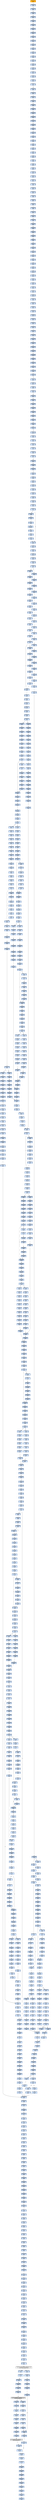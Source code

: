 strict digraph G {
	graph [bgcolor=transparent,
		name=G
	];
	node [color=lightsteelblue,
		fillcolor=lightsteelblue,
		shape=rectangle,
		style=filled
	];
	"0x004aa9b7"	[label="0x004aa9b7
cmpl"];
	"0x004aa9bd"	[label="0x004aa9bd
movw"];
	"0x004aa9b7" -> "0x004aa9bd"	[color="#000000"];
	"0x004aa66b"	[label="0x004aa66b
movl"];
	"0x004aa66f"	[label="0x004aa66f
movl"];
	"0x004aa66b" -> "0x004aa66f"	[color="#000000"];
	"0x004aa3ea"	[label="0x004aa3ea
cmpl"];
	"0x004aa3ee"	[label="0x004aa3ee
jae"];
	"0x004aa3ea" -> "0x004aa3ee"	[color="#000000"];
	"0x004aa5bf"	[label="0x004aa5bf
leal"];
	"0x004aa5c2"	[label="0x004aa5c2
movw"];
	"0x004aa5bf" -> "0x004aa5c2"	[color="#000000"];
	"0x004aa54b"	[label="0x004aa54b
cmpl"];
	"0x004aa550"	[label="0x004aa550
movw"];
	"0x004aa54b" -> "0x004aa550"	[color="#000000"];
	"0x004aad69"	[label="0x004aad69
movl"];
	"0x004aad6d"	[label="0x004aad6d
movl"];
	"0x004aad69" -> "0x004aad6d"	[color="#000000"];
	"0x004aa6d9"	[label="0x004aa6d9
subl"];
	"0x004aa6db"	[label="0x004aa6db
subl"];
	"0x004aa6d9" -> "0x004aa6db"	[color="#000000"];
	"0x004aa636"	[label="0x004aa636
shrw"];
	"0x004aa63a"	[label="0x004aa63a
subw"];
	"0x004aa636" -> "0x004aa63a"	[color="#000000"];
	"0x004aa810"	[label="0x004aa810
movl"];
	"0x004aa812"	[label="0x004aa812
subl"];
	"0x004aa810" -> "0x004aa812"	[color="#000000"];
	"0x004aa971"	[label="0x004aa971
movzwl"];
	"0x004aa974"	[label="0x004aa974
imull"];
	"0x004aa971" -> "0x004aa974"	[color="#000000"];
	"0x004aa3dc"	[label="0x004aa3dc
orl"];
	"0x004aa3de"	[label="0x004aa3de
cmpl"];
	"0x004aa3dc" -> "0x004aa3de"	[color="#000000"];
	"0x004aa7f9"	[label="0x004aa7f9
subl"];
	"0x004aa7fb"	[label="0x004aa7fb
movl"];
	"0x004aa7f9" -> "0x004aa7fb"	[color="#000000"];
	"0x004aa96c"	[label="0x004aa96c
movl"];
	"0x004aa96e"	[label="0x004aa96e
shrl"];
	"0x004aa96c" -> "0x004aa96e"	[color="#000000"];
	"0x004aab76"	[label="0x004aab76
leal"];
	"0x004aab79"	[label="0x004aab79
movw"];
	"0x004aab76" -> "0x004aab79"	[color="#000000"];
	"0x004aa706"	[label="0x004aa706
shll"];
	"0x004aa709"	[label="0x004aa709
shll"];
	"0x004aa706" -> "0x004aa709"	[color="#000000"];
	"0x004aa93d"	[label="0x004aa93d
addl"];
	"0x004aa943"	[label="0x004aa943
leal"];
	"0x004aa93d" -> "0x004aa943"	[color="#000000"];
	"0x004aac05"	[label="0x004aac05
incl"];
	"0x004aac06"	[label="0x004aac06
orl"];
	"0x004aac05" -> "0x004aac06"	[color="#000000"];
	"0x004aa7ad"	[label="0x004aa7ad
leal"];
	"0x004aa7b0"	[label="0x004aa7b0
movw"];
	"0x004aa7ad" -> "0x004aa7b0"	[color="#000000"];
	"0x004aa6c2"	[label="0x004aa6c2
setg"];
	"0x004aa6c5"	[label="0x004aa6c5
addl"];
	"0x004aa6c2" -> "0x004aa6c5"	[color="#000000"];
	"0x004aa5a5"	[label="0x004aa5a5
movzwl"];
	"0x004aa5a8"	[label="0x004aa5a8
imull"];
	"0x004aa5a5" -> "0x004aa5a8"	[color="#000000"];
	"0x004aa380"	[label="0x004aa380
movl"];
	"0x004aa388"	[label="0x004aa388
movzbl"];
	"0x004aa380" -> "0x004aa388"	[color="#000000"];
	"0x0041d5ec"	[label="0x0041d5ec
orl"];
	"0x0041d5ee"	[label="0x0041d5ee
pushl"];
	"0x0041d5ec" -> "0x0041d5ee"	[color="#000000"];
	"0x004aa47c"	[label="0x004aa47c
movl"];
	"0x004aa481"	[label="0x004aa481
subl"];
	"0x004aa47c" -> "0x004aa481"	[color="#000000"];
	GETMODULEHANDLEA_KERNEL32_DLL	[color=lightgrey,
		fillcolor=lightgrey,
		label="GETMODULEHANDLEA_KERNEL32_DLL
GETMODULEHANDLEA"];
	"0x0041d66f"	[label="0x0041d66f
orl"];
	GETMODULEHANDLEA_KERNEL32_DLL -> "0x0041d66f"	[color="#000000"];
	"0x0041d6c1"	[label="0x0041d6c1
movl"];
	GETMODULEHANDLEA_KERNEL32_DLL -> "0x0041d6c1"	[color="#000000"];
	"0x0041d5e9"	[label="0x0041d5e9
movl"];
	"0x0041d5e9" -> "0x0041d5ec"	[color="#000000"];
	"0x0041d638"	[label="0x0041d638
addl"];
	"0x0041d63b"	[label="0x0041d63b
popl"];
	"0x0041d638" -> "0x0041d63b"	[color="#000000"];
	"0x004aa3a8"	[label="0x004aa3a8
loop"];
	"0x004aa3aa"	[label="0x004aa3aa
movl"];
	"0x004aa3a8" -> "0x004aa3aa"	[color="#000000",
		label=F];
	"0x004aa751"	[label="0x004aa751
movl"];
	"0x004aa755"	[label="0x004aa755
movl"];
	"0x004aa751" -> "0x004aa755"	[color="#000000"];
	"0x004aa24a"	[label="0x004aa24a
decl"];
	"0x004aa24b"	[label="0x004aa24b
movb"];
	"0x004aa24a" -> "0x004aa24b"	[color="#000000"];
	"0x004aa432"	[label="0x004aa432
movl"];
	"0x004aa436"	[label="0x004aa436
movw"];
	"0x004aa432" -> "0x004aa436"	[color="#000000"];
	"0x004aad0c"	[label="0x004aad0c
movb"];
	"0x004aad10"	[label="0x004aad10
movb"];
	"0x004aad0c" -> "0x004aad10"	[color="#000000"];
	"0x004aaac1"	[label="0x004aaac1
shrw"];
	"0x004aaac5"	[label="0x004aaac5
subw"];
	"0x004aaac1" -> "0x004aaac5"	[color="#000000"];
	"0x004aa248"	[label="0x004aa248
pushl"];
	"0x004aa249"	[label="0x004aa249
pushl"];
	"0x004aa248" -> "0x004aa249"	[color="#000000"];
	"0x004aad09"	[label="0x004aad09
movb"];
	"0x004aad0b"	[label="0x004aad0b
incl"];
	"0x004aad09" -> "0x004aad0b"	[color="#000000"];
	"0x004aac85"	[label="0x004aac85
cmpl"];
	"0x004aac87"	[label="0x004aac87
jae"];
	"0x004aac85" -> "0x004aac87"	[color="#000000"];
	"0x004aa3bb"	[label="0x004aa3bb
movl"];
	"0x004aa3bd"	[label="0x004aa3bd
addl"];
	"0x004aa3bb" -> "0x004aa3bd"	[color="#000000"];
	"0x004aa8d5"	[label="0x004aa8d5
movl"];
	"0x004aa8d7"	[label="0x004aa8d7
movl"];
	"0x004aa8d5" -> "0x004aa8d7"	[color="#000000"];
	"0x004aab40"	[label="0x004aab40
je"];
	"0x004aab46"	[label="0x004aab46
shll"];
	"0x004aab40" -> "0x004aab46"	[color="#000000",
		label=F];
	"0x004aa5b3"	[label="0x004aa5b3
movl"];
	"0x004aa5b8"	[label="0x004aa5b8
subl"];
	"0x004aa5b3" -> "0x004aa5b8"	[color="#000000"];
	"0x0041d63c"	[label="0x0041d63c
addl"];
	"0x0041d63b" -> "0x0041d63c"	[color="#000000"];
	"0x004aa87e"	[label="0x004aa87e
jmp"];
	"0x004aa923"	[label="0x004aa923
movl"];
	"0x004aa87e" -> "0x004aa923"	[color="#000000"];
	"0x0041d64f"	[label="0x0041d64f
addl"];
	"0x0041d651"	[label="0x0041d651
subl"];
	"0x0041d64f" -> "0x0041d651"	[color="#000000"];
	"0x004aa683"	[label="0x004aa683
jae"];
	"0x004aa6d7"	[label="0x004aa6d7
movl"];
	"0x004aa683" -> "0x004aa6d7"	[color="#000000",
		label=T];
	"0x004aa685"	[label="0x004aa685
movl"];
	"0x004aa683" -> "0x004aa685"	[color="#000000",
		label=F];
	"0x004aa77f"	[label="0x004aa77f
orl"];
	"0x004aa781"	[label="0x004aa781
movw"];
	"0x004aa77f" -> "0x004aa781"	[color="#000000"];
	"0x004aa27f"	[label="0x004aa27f
pushl"];
	"0x004aa280"	[label="0x004aa280
movl"];
	"0x004aa27f" -> "0x004aa280"	[color="#000000"];
	"0x004aad59"	[label="0x004aad59
subl"];
	"0x004aad60"	[label="0x004aad60
xorl"];
	"0x004aad59" -> "0x004aad60"	[color="#000000"];
	"0x004aa62c"	[label="0x004aa62c
subl"];
	"0x004aa62e"	[label="0x004aa62e
movl"];
	"0x004aa62c" -> "0x004aa62e"	[color="#000000"];
	"0x004aac97"	[label="0x004aac97
leal"];
	"0x004aac9a"	[label="0x004aac9a
movw"];
	"0x004aac97" -> "0x004aac9a"	[color="#000000"];
	"0x0041d691"	[label="0x0041d691
pushl"];
	"0x0041d692"	[label="0x0041d692
pushl"];
	"0x0041d691" -> "0x0041d692"	[color="#000000"];
	"0x004aa70f"	[label="0x004aa70f
movl"];
	"0x004aa713"	[label="0x004aa713
movl"];
	"0x004aa70f" -> "0x004aa713"	[color="#000000"];
	"0x004aac89"	[label="0x004aac89
movl"];
	"0x004aac8d"	[label="0x004aac8d
movl"];
	"0x004aac89" -> "0x004aac8d"	[color="#000000"];
	"0x004aa295"	[label="0x004aa295
call"];
	"0x004aa2f8"	[label="0x004aa2f8
pushl"];
	"0x004aa295" -> "0x004aa2f8"	[color="#000000"];
	"0x004aaa59"	[label="0x004aaa59
movl"];
	"0x004aaa5e"	[label="0x004aaa5e
movl"];
	"0x004aaa59" -> "0x004aaa5e"	[color="#000000"];
	"0x004aa844"	[label="0x004aa844
orl"];
	"0x004aa846"	[label="0x004aa846
movl"];
	"0x004aa844" -> "0x004aa846"	[color="#000000"];
	"0x004aa692"	[label="0x004aa692
sarl"];
	"0x004aa695"	[label="0x004aa695
movl"];
	"0x004aa692" -> "0x004aa695"	[color="#000000"];
	"0x004aad34"	[label="0x004aad34
jb"];
	"0x004aad3a"	[label="0x004aad3a
cmpl"];
	"0x004aad34" -> "0x004aad3a"	[color="#000000",
		label=F];
	"0x004aaa18"	[label="0x004aaa18
movl"];
	"0x004aaa1c"	[label="0x004aaa1c
movl"];
	"0x004aaa18" -> "0x004aaa1c"	[color="#000000"];
	"0x0041d695"	[label="0x0041d695
pushl"];
	"0x0041d697"	[label="0x0041d697
pushl"];
	"0x0041d695" -> "0x0041d697"	[color="#000000"];
	"0x004aac87" -> "0x004aac89"	[color="#000000",
		label=F];
	"0x004aaca4"	[label="0x004aaca4
subl"];
	"0x004aac87" -> "0x004aaca4"	[color="#000000",
		label=T];
	"0x004aa27e"	[label="0x004aa27e
pushl"];
	"0x004aa27e" -> "0x004aa27f"	[color="#000000"];
	"0x0041d653"	[label="0x0041d653
movw"];
	"0x0041d651" -> "0x0041d653"	[color="#000000"];
	"0x0041d633"	[label="0x0041d633
addl"];
	"0x0041d635"	[label="0x0041d635
addl"];
	"0x0041d633" -> "0x0041d635"	[color="#000000"];
	"0x004aab5e"	[label="0x004aab5e
movzwl"];
	"0x004aab61"	[label="0x004aab61
imull"];
	"0x004aab5e" -> "0x004aab61"	[color="#000000"];
	"0x004aa541"	[label="0x004aa541
leal"];
	"0x004aa544"	[label="0x004aa544
shrw"];
	"0x004aa541" -> "0x004aa544"	[color="#000000"];
	"0x004aacc7"	[label="0x004aacc7
shll"];
	"0x004aaccb"	[label="0x004aaccb
decl"];
	"0x004aacc7" -> "0x004aaccb"	[color="#000000"];
	"0x004aa2a9"	[label="0x004aa2a9
cmpl"];
	"0x004aa2ab"	[label="0x004aa2ab
jae"];
	"0x004aa2a9" -> "0x004aa2ab"	[color="#000000"];
	"0x004aa4e1"	[label="0x004aa4e1
leal"];
	"0x004aa4e4"	[label="0x004aa4e4
ja"];
	"0x004aa4e1" -> "0x004aa4e4"	[color="#000000"];
	"0x004aa9f6"	[label="0x004aa9f6
shll"];
	"0x004aa9fb"	[label="0x004aa9fb
sarl"];
	"0x004aa9f6" -> "0x004aa9fb"	[color="#000000"];
	"0x004aac71"	[label="0x004aac71
incl"];
	"0x004aac72"	[label="0x004aac72
orl"];
	"0x004aac71" -> "0x004aac72"	[color="#000000"];
	"0x0041d63e"	[label="0x0041d63e
orb"];
	"0x0041d63c" -> "0x0041d63e"	[color="#000000"];
	"0x004aa548"	[label="0x004aa548
subw"];
	"0x004aa548" -> "0x004aa54b"	[color="#000000"];
	"0x0041d640"	[label="0x0041d640
jne"];
	"0x0041d63e" -> "0x0041d640"	[color="#000000"];
	"0x004aad18"	[label="0x004aad18
je"];
	"0x004aad29"	[label="0x004aad29
movl"];
	"0x004aad18" -> "0x004aad29"	[color="#000000",
		label=T];
	"0x004aa9c0"	[label="0x004aa9c0
ja"];
	"0x004aa9bd" -> "0x004aa9c0"	[color="#000000"];
	"0x004aa293"	[label="0x004aa293
pushl"];
	"0x004aa294"	[label="0x004aa294
pushl"];
	"0x004aa293" -> "0x004aa294"	[color="#000000"];
	"0x0041d71b"	[label="0x0041d71b
jmp"];
	GETPROCADDRESS_KERNEL32_DLL	[color=lightgrey,
		fillcolor=lightgrey,
		label="GETPROCADDRESS_KERNEL32_DLL
GETPROCADDRESS"];
	"0x0041d71b" -> GETPROCADDRESS_KERNEL32_DLL	[color="#000000"];
	"0x004aac18"	[label="0x004aac18
orl"];
	"0x004aac1b"	[label="0x004aac1b
decl"];
	"0x004aac18" -> "0x004aac1b"	[color="#000000"];
	"0x004aa79b"	[label="0x004aa79b
sarl"];
	"0x004aa7a0"	[label="0x004aa7a0
movl"];
	"0x004aa79b" -> "0x004aa7a0"	[color="#000000"];
	"0x004aa73e"	[label="0x004aa73e
movl"];
	"0x004aa740"	[label="0x004aa740
sarl"];
	"0x004aa73e" -> "0x004aa740"	[color="#000000"];
	"0x004aa3e1"	[label="0x004aa3e1
jle"];
	"0x004aa3de" -> "0x004aa3e1"	[color="#000000"];
	"0x004aa5c6"	[label="0x004aa5c6
jmp"];
	"0x004aa5c2" -> "0x004aa5c6"	[color="#000000"];
	"0x004aab11"	[label="0x004aab11
movl"];
	"0x004aab19"	[label="0x004aab19
leal"];
	"0x004aab11" -> "0x004aab19"	[color="#000000"];
	"0x004aaa2c"	[label="0x004aaa2c
movl"];
	"0x004aaa30"	[label="0x004aaa30
shrw"];
	"0x004aaa2c" -> "0x004aaa30"	[color="#000000"];
	"0x004aacda"	[label="0x004aacda
movl"];
	"0x004aacde"	[label="0x004aacde
je"];
	"0x004aacda" -> "0x004aacde"	[color="#000000"];
	"0x004aa870"	[label="0x004aa870
leal"];
	"0x004aa873"	[label="0x004aa873
movw"];
	"0x004aa870" -> "0x004aa873"	[color="#000000"];
	"0x004aa241"	[label="0x004aa241
lodsl"];
	"0x004aa242"	[label="0x004aa242
subl"];
	"0x004aa241" -> "0x004aa242"	[color="#000000"];
	"0x004aabe6"	[label="0x004aabe6
cmpl"];
	"0x004aabee"	[label="0x004aabee
ja"];
	"0x004aabe6" -> "0x004aabee"	[color="#000000"];
	"0x004aab99"	[label="0x004aab99
decl"];
	"0x004aab9a"	[label="0x004aab9a
movl"];
	"0x004aab99" -> "0x004aab9a"	[color="#000000"];
	"0x004aa8dc"	[label="0x004aa8dc
subl"];
	"0x004aa8d7" -> "0x004aa8dc"	[color="#000000"];
	"0x004aaaf3"	[label="0x004aaaf3
jg"];
	"0x004aace0"	[label="0x004aace0
movl"];
	"0x004aaaf3" -> "0x004aace0"	[color="#000000",
		label=T];
	"0x004aaaf9"	[label="0x004aaaf9
addl"];
	"0x004aaaf3" -> "0x004aaaf9"	[color="#000000",
		label=F];
	"0x004aaa84"	[label="0x004aaa84
movzbl"];
	"0x004aaa87"	[label="0x004aaa87
shll"];
	"0x004aaa84" -> "0x004aaa87"	[color="#000000"];
	"0x004aa64f"	[label="0x004aa64f
movl"];
	"0x004aa653"	[label="0x004aa653
ja"];
	"0x004aa64f" -> "0x004aa653"	[color="#000000"];
	"0x004aa23e"	[label="0x004aa23e
movl"];
	"0x004aa240"	[label="0x004aa240
pushl"];
	"0x004aa23e" -> "0x004aa240"	[color="#000000"];
	"0x004aa43a"	[label="0x004aa43a
shrl"];
	"0x004aa43d"	[label="0x004aa43d
movzwl"];
	"0x004aa43a" -> "0x004aa43d"	[color="#000000"];
	"0x0041d698"	[label="0x0041d698
movl"];
	"0x0041d697" -> "0x0041d698"	[color="#000000"];
	"0x004aa8a9"	[label="0x004aa8a9
je"];
	"0x004aa8af"	[label="0x004aa8af
movzbl"];
	"0x004aa8a9" -> "0x004aa8af"	[color="#000000",
		label=F];
	"0x004aad13"	[label="0x004aad13
incl"];
	"0x004aad17"	[label="0x004aad17
decl"];
	"0x004aad13" -> "0x004aad17"	[color="#000000"];
	"0x004aa908"	[label="0x004aa908
movw"];
	"0x004aa90f"	[label="0x004aa90f
movl"];
	"0x004aa908" -> "0x004aa90f"	[color="#000000"];
	"0x004aa766"	[label="0x004aa766
leal"];
	"0x004aa769"	[label="0x004aa769
ja"];
	"0x004aa766" -> "0x004aa769"	[color="#000000"];
	"0x004aa267"	[label="0x004aa267
addb"];
	"0x004aa269"	[label="0x004aa269
movl"];
	"0x004aa267" -> "0x004aa269"	[color="#000000"];
	"0x004aa70d"	[label="0x004aa70d
orl"];
	"0x004aa70d" -> "0x004aa70f"	[color="#000000"];
	"0x004aa63d"	[label="0x004aa63d
cmpl"];
	"0x004aa63a" -> "0x004aa63d"	[color="#000000"];
	"0x004aaa06"	[label="0x004aaa06
leal"];
	"0x004aaa09"	[label="0x004aaa09
movl"];
	"0x004aaa06" -> "0x004aaa09"	[color="#000000"];
	"0x004aa92f"	[label="0x004aa92f
xorl"];
	"0x004aa931"	[label="0x004aa931
cmpl"];
	"0x004aa92f" -> "0x004aa931"	[color="#000000"];
	"0x004aa722"	[label="0x004aa722
imull"];
	"0x004aa725"	[label="0x004aa725
cmpl"];
	"0x004aa722" -> "0x004aa725"	[color="#000000"];
	"0x004aa8a5"	[label="0x004aa8a5
cmpl"];
	"0x004aa8a5" -> "0x004aa8a9"	[color="#000000"];
	"0x004aa5ad"	[label="0x004aa5ad
jae"];
	"0x004aa5af"	[label="0x004aa5af
movl"];
	"0x004aa5ad" -> "0x004aa5af"	[color="#000000",
		label=F];
	"0x004aa5c8"	[label="0x004aa5c8
subl"];
	"0x004aa5ad" -> "0x004aa5c8"	[color="#000000",
		label=T];
	"0x004aa239"	[label="0x004aa239
lodsw"];
	"0x004aa23b"	[label="0x004aa23b
shll"];
	"0x004aa239" -> "0x004aa23b"	[color="#000000"];
	"0x004aabdd"	[label="0x004aabdd
movl"];
	"0x004aabe1"	[label="0x004aabe1
jmp"];
	"0x004aabdd" -> "0x004aabe1"	[color="#000000"];
	"0x004aa4fc"	[label="0x004aa4fc
orl"];
	"0x004aa4fe"	[label="0x004aa4fe
movl"];
	"0x004aa4fc" -> "0x004aa4fe"	[color="#000000"];
	"0x0041d69a"	[label="0x0041d69a
call"];
	VIRTUALPROTECT_KERNEL32	[color=lightgrey,
		fillcolor=lightgrey,
		label="VIRTUALPROTECT_KERNEL32
VIRTUALPROTECT"];
	"0x0041d69a" -> VIRTUALPROTECT_KERNEL32	[color="#000000"];
	"0x004aa732"	[label="0x004aa732
movl"];
	"0x004aa734"	[label="0x004aa734
subl"];
	"0x004aa732" -> "0x004aa734"	[color="#000000"];
	"0x004aa8c1"	[label="0x004aa8c1
shrl"];
	"0x004aa8c4"	[label="0x004aa8c4
movw"];
	"0x004aa8c1" -> "0x004aa8c4"	[color="#000000"];
	"0x004aaac8"	[label="0x004aaac8
movw"];
	"0x004aaac5" -> "0x004aaac8"	[color="#000000"];
	"0x004aa283"	[label="0x004aa283
movw"];
	"0x004aa286"	[label="0x004aa286
shll"];
	"0x004aa283" -> "0x004aa286"	[color="#000000"];
	"0x004aa597"	[label="0x004aa597
incl"];
	"0x004aa598"	[label="0x004aa598
orl"];
	"0x004aa597" -> "0x004aa598"	[color="#000000"];
	"0x004aa27b"	[label="0x004aa27b
pushl"];
	"0x004aa27c"	[label="0x004aa27c
subl"];
	"0x004aa27b" -> "0x004aa27c"	[color="#000000"];
	"0x004aa788"	[label="0x004aa788
movl"];
	"0x004aa781" -> "0x004aa788"	[color="#000000"];
	"0x004aa4e6"	[label="0x004aa4e6
cmpl"];
	"0x004aa4ea"	[label="0x004aa4ea
je"];
	"0x004aa4e6" -> "0x004aa4ea"	[color="#000000"];
	"0x004aa51f"	[label="0x004aa51f
subl"];
	"0x004aa521"	[label="0x004aa521
movl"];
	"0x004aa51f" -> "0x004aa521"	[color="#000000"];
	"0x004aa7f7"	[label="0x004aa7f7
subl"];
	"0x004aa7f7" -> "0x004aa7f9"	[color="#000000"];
	"0x0041d6b4"	[label="0x0041d6b4
cmpl"];
	"0x0041d6b7"	[label="0x0041d6b7
je"];
	"0x0041d6b4" -> "0x0041d6b7"	[color="#000000"];
	"0x004aaa94"	[label="0x004aaa94
shrl"];
	"0x004aaa97"	[label="0x004aaa97
movzwl"];
	"0x004aaa94" -> "0x004aaa97"	[color="#000000"];
	"0x004aa33c"	[label="0x004aa33c
movl"];
	"0x004aa340"	[label="0x004aa340
movl"];
	"0x004aa33c" -> "0x004aa340"	[color="#000000"];
	"0x004aa7a8"	[label="0x004aa7a8
cmpl"];
	"0x004aa7a8" -> "0x004aa7ad"	[color="#000000"];
	"0x004aaca8"	[label="0x004aaca8
subl"];
	"0x004aaca4" -> "0x004aaca8"	[color="#000000"];
	"0x004aac08"	[label="0x004aac08
shrl"];
	"0x004aac06" -> "0x004aac08"	[color="#000000"];
	"0x004aa40b"	[label="0x004aa40b
addl"];
	"0x004aa40d"	[label="0x004aa40d
cmpl"];
	"0x004aa40b" -> "0x004aa40d"	[color="#000000"];
	"0x004aac92"	[label="0x004aac92
subl"];
	"0x004aac94"	[label="0x004aac94
sarl"];
	"0x004aac92" -> "0x004aac94"	[color="#000000"];
	"0x004aa46e"	[label="0x004aa46e
movl"];
	"0x004aa472"	[label="0x004aa472
andl"];
	"0x004aa46e" -> "0x004aa472"	[color="#000000"];
	"0x004aa2ee"	[label="0x004aa2ee
addl"];
	"0x004aa2f3"	[label="0x004aa2f3
jmp"];
	"0x004aa2ee" -> "0x004aa2f3"	[color="#000000"];
	"0x004aa5ba"	[label="0x004aa5ba
movl"];
	"0x004aa5b8" -> "0x004aa5ba"	[color="#000000"];
	"0x004aa44f"	[label="0x004aa44f
movl"];
	"0x004aa454"	[label="0x004aa454
subl"];
	"0x004aa44f" -> "0x004aa454"	[color="#000000"];
	"0x004aa3b3"	[label="0x004aa3b3
movl"];
	"0x004aa3b3" -> "0x004aa3bb"	[color="#000000"];
	"0x004aa7ee"	[label="0x004aa7ee
movl"];
	"0x004aa7f2"	[label="0x004aa7f2
jmp"];
	"0x004aa7ee" -> "0x004aa7f2"	[color="#000000"];
	"0x004aa936"	[label="0x004aa936
movl"];
	"0x004aa931" -> "0x004aa936"	[color="#000000"];
	"0x004aa578"	[label="0x004aa578
cmpl"];
	"0x004aa580"	[label="0x004aa580
ja"];
	"0x004aa578" -> "0x004aa580"	[color="#000000"];
	"0x004aa95d"	[label="0x004aa95d
movzbl"];
	"0x004aa960"	[label="0x004aa960
shll"];
	"0x004aa95d" -> "0x004aa960"	[color="#000000"];
	"0x004aa699"	[label="0x004aa699
leal"];
	"0x004aa69c"	[label="0x004aa69c
movl"];
	"0x004aa699" -> "0x004aa69c"	[color="#000000"];
	"0x0041d6fb"	[label="0x0041d6fb
popl"];
	"0x0041d6fc"	[label="0x0041d6fc
addl"];
	"0x0041d6fb" -> "0x0041d6fc"	[color="#000000"];
	"0x004aa7a4"	[label="0x004aa7a4
movl"];
	"0x004aa7a4" -> "0x004aa7a8"	[color="#000000"];
	"0x004aa51a"	[label="0x004aa51a
movl"];
	"0x004aa51a" -> "0x004aa51f"	[color="#000000"];
	"0x004aace4"	[label="0x004aace4
movl"];
	"0x004aace8"	[label="0x004aace8
addl"];
	"0x004aace4" -> "0x004aace8"	[color="#000000"];
	"0x004aa904"	[label="0x004aa904
movl"];
	"0x004aa904" -> "0x004aa908"	[color="#000000"];
	"0x004aaa4b"	[label="0x004aaa4b
addl"];
	"0x004aaa51"	[label="0x004aaa51
movl"];
	"0x004aaa4b" -> "0x004aaa51"	[color="#000000"];
	"0x004aa261"	[label="0x004aa261
movb"];
	"0x004aa263"	[label="0x004aa263
lodsb"];
	"0x004aa261" -> "0x004aa263"	[color="#000000"];
	"0x004aa2df"	[label="0x004aa2df
movb"];
	"0x004aa2e1"	[label="0x004aa2e1
stosb"];
	"0x004aa2df" -> "0x004aa2e1"	[color="#000000"];
	"0x004aa9dc"	[label="0x004aa9dc
movl"];
	"0x004aa9de"	[label="0x004aa9de
shrl"];
	"0x004aa9dc" -> "0x004aa9de"	[color="#000000"];
	"0x004aa9e1"	[label="0x004aa9e1
movzwl"];
	"0x004aa9de" -> "0x004aa9e1"	[color="#000000"];
	"0x004aa6f9"	[label="0x004aa6f9
cmpl"];
	"0x004aa6fd"	[label="0x004aa6fd
je"];
	"0x004aa6f9" -> "0x004aa6fd"	[color="#000000"];
	"0x004aa917"	[label="0x004aa917
movl"];
	"0x004aa91b"	[label="0x004aa91b
movl"];
	"0x004aa917" -> "0x004aa91b"	[color="#000000"];
	"0x004aab4b"	[label="0x004aab4b
movzbl"];
	"0x004aab4e"	[label="0x004aab4e
shll"];
	"0x004aab4b" -> "0x004aab4e"	[color="#000000"];
	"0x004aac1c"	[label="0x004aac1c
jne"];
	"0x004aac1b" -> "0x004aac1c"	[color="#000000"];
	"0x004aa3d7"	[label="0x004aa3d7
shll"];
	"0x004aa3da"	[label="0x004aa3da
incl"];
	"0x004aa3d7" -> "0x004aa3da"	[color="#000000"];
	"0x0041d647"	[label="0x0041d647
cmpb"];
	"0x0041d64a"	[label="0x0041d64a
jne"];
	"0x0041d647" -> "0x0041d64a"	[color="#000000"];
	"0x0041d642"	[label="0x0041d642
subl"];
	"0x0041d642" -> "0x0041d647"	[color="#000000"];
	"0x004aa5bc"	[label="0x004aa5bc
sarl"];
	"0x004aa5bc" -> "0x004aa5bf"	[color="#000000"];
	"0x004aac82"	[label="0x004aac82
imull"];
	"0x004aac82" -> "0x004aac85"	[color="#000000"];
	"0x004aac74"	[label="0x004aac74
movl"];
	"0x004aac72" -> "0x004aac74"	[color="#000000"];
	"0x004aa485"	[label="0x004aa485
sarl"];
	"0x004aa481" -> "0x004aa485"	[color="#000000"];
	"0x004aa3e3"	[label="0x004aa3e3
movl"];
	"0x004aa3e1" -> "0x004aa3e3"	[color="#000000",
		label=F];
	"0x004aaa75"	[label="0x004aaa75
cmpl"];
	"0x004aaa79"	[label="0x004aaa79
je"];
	"0x004aaa75" -> "0x004aaa79"	[color="#000000"];
	"0x004aa282"	[label="0x004aa282
pushl"];
	"0x004aa280" -> "0x004aa282"	[color="#000000"];
	"0x004aa9ef"	[label="0x004aa9ef
movl"];
	"0x004aa9f4"	[label="0x004aa9f4
subl"];
	"0x004aa9ef" -> "0x004aa9f4"	[color="#000000"];
	"0x004aab29"	[label="0x004aab29
leal"];
	"0x004aab2c"	[label="0x004aab2c
movl"];
	"0x004aab29" -> "0x004aab2c"	[color="#000000"];
	"0x004aaa55"	[label="0x004aaa55
movl"];
	"0x004aaa51" -> "0x004aaa55"	[color="#000000"];
	"0x004aaaa1"	[label="0x004aaaa1
movl"];
	"0x004aaaa5"	[label="0x004aaaa5
movl"];
	"0x004aaaa1" -> "0x004aaaa5"	[color="#000000"];
	"0x004aa760"	[label="0x004aa760
cmpl"];
	"0x004aa760" -> "0x004aa766"	[color="#000000"];
	"0x004aaa2a"	[label="0x004aaa2a
movl"];
	"0x004aaa2a" -> "0x004aaa2c"	[color="#000000"];
	"0x004aa28a"	[label="0x004aa28a
pushl"];
	"0x004aa28b"	[label="0x004aa28b
addl"];
	"0x004aa28a" -> "0x004aa28b"	[color="#000000"];
	"0x004aa67b"	[label="0x004aa67b
movzwl"];
	"0x004aa67e"	[label="0x004aa67e
imull"];
	"0x004aa67b" -> "0x004aa67e"	[color="#000000"];
	"0x004aacb7"	[label="0x004aacb7
movw"];
	"0x004aacbb"	[label="0x004aacbb
movl"];
	"0x004aacb7" -> "0x004aacbb"	[color="#000000"];
	"0x004aa557"	[label="0x004aa557
je"];
	"0x004aa550" -> "0x004aa557"	[color="#000000"];
	"0x004aac1e"	[label="0x004aac1e
movl"];
	"0x004aac1c" -> "0x004aac1e"	[color="#000000",
		label=F];
	"0x004aa7e5"	[label="0x004aa7e5
movb"];
	"0x004aa7e9"	[label="0x004aa7e9
movb"];
	"0x004aa7e5" -> "0x004aa7e9"	[color="#000000"];
	"0x004aa45d"	[label="0x004aa45d
movl"];
	"0x004aa462"	[label="0x004aa462
leal"];
	"0x004aa45d" -> "0x004aa462"	[color="#000000"];
	"0x004aa2ff"	[label="0x004aa2ff
movl"];
	"0x004aa306"	[label="0x004aa306
movl"];
	"0x004aa2ff" -> "0x004aa306"	[color="#000000"];
	"0x004aacc0"	[label="0x004aacc0
orl"];
	"0x004aacc3"	[label="0x004aacc3
movl"];
	"0x004aacc0" -> "0x004aacc3"	[color="#000000"];
	"0x0041d659"	[label="0x0041d659
addl"];
	"0x0041d65c"	[label="0x0041d65c
call"];
	"0x0041d659" -> "0x0041d65c"	[color="#000000"];
	"0x004aa50c"	[label="0x004aa50c
movzwl"];
	"0x004aa50f"	[label="0x004aa50f
imull"];
	"0x004aa50c" -> "0x004aa50f"	[color="#000000"];
	"0x004aa249" -> "0x004aa24a"	[color="#000000"];
	"0x004aa7d6"	[label="0x004aa7d6
movl"];
	"0x004aa7da"	[label="0x004aa7da
movl"];
	"0x004aa7d6" -> "0x004aa7da"	[color="#000000"];
	"0x004aa56d"	[label="0x004aa56d
jg"];
	"0x004aa5e0"	[label="0x004aa5e0
movl"];
	"0x004aa56d" -> "0x004aa5e0"	[color="#000000",
		label=T];
	"0x004aaa3f"	[label="0x004aaa3f
movl"];
	"0x004aaa47"	[label="0x004aaa47
movw"];
	"0x004aaa3f" -> "0x004aaa47"	[color="#000000"];
	"0x004aa947"	[label="0x004aa947
movl"];
	"0x004aa94b"	[label="0x004aa94b
cmpl"];
	"0x004aa947" -> "0x004aa94b"	[color="#000000"];
	"0x0041d6b0"	[label="0x0041d6b0
popl"];
	"0x0041d6b1"	[label="0x0041d6b1
movl"];
	"0x0041d6b0" -> "0x0041d6b1"	[color="#000000"];
	"0x004aa9d8"	[label="0x004aa9d8
movw"];
	"0x004aa9d8" -> "0x004aa9dc"	[color="#000000"];
	"0x004aa456"	[label="0x004aa456
movb"];
	"0x004aa454" -> "0x004aa456"	[color="#000000"];
	"0x004aa986"	[label="0x004aa986
shll"];
	"0x004aa98b"	[label="0x004aa98b
sarl"];
	"0x004aa986" -> "0x004aa98b"	[color="#000000"];
	"0x004aa32e"	[label="0x004aa32e
movl"];
	"0x004aa330"	[label="0x004aa330
decl"];
	"0x004aa32e" -> "0x004aa330"	[color="#000000"];
	"0x004aa42f"	[label="0x004aa42f
incl"];
	"0x004aa430"	[label="0x004aa430
orl"];
	"0x004aa42f" -> "0x004aa430"	[color="#000000"];
	"0x004aad05"	[label="0x004aad05
leal"];
	"0x004aad05" -> "0x004aad09"	[color="#000000"];
	"0x004aacbf"	[label="0x004aacbf
incl"];
	"0x004aacbf" -> "0x004aacc0"	[color="#000000"];
	"0x004aa7e2"	[label="0x004aa7e2
movb"];
	"0x004aa7e2" -> "0x004aa7e5"	[color="#000000"];
	"0x004aa81c"	[label="0x004aa81c
subw"];
	"0x004aa81f"	[label="0x004aa81f
subl"];
	"0x004aa81c" -> "0x004aa81f"	[color="#000000"];
	"0x004aac6e"	[label="0x004aac6e
shll"];
	"0x004aac6e" -> "0x004aac71"	[color="#000000"];
	"0x004aa9b0"	[label="0x004aa9b0
shrw"];
	"0x004aa9b4"	[label="0x004aa9b4
subw"];
	"0x004aa9b0" -> "0x004aa9b4"	[color="#000000"];
	"0x004aa364"	[label="0x004aa364
movl"];
	"0x004aa368"	[label="0x004aa368
movl"];
	"0x004aa364" -> "0x004aa368"	[color="#000000"];
	"0x004aa6df"	[label="0x004aa6df
shrw"];
	"0x004aa6e3"	[label="0x004aa6e3
movl"];
	"0x004aa6df" -> "0x004aa6e3"	[color="#000000"];
	"0x0041d702"	[label="0x0041d702
movb"];
	"0x0041d6fc" -> "0x0041d702"	[color="#000000"];
	"0x004aa5da"	[label="0x004aa5da
movw"];
	"0x004aa5de"	[label="0x004aa5de
jmp"];
	"0x004aa5da" -> "0x004aa5de"	[color="#000000"];
	"0x004aa6ce"	[label="0x004aa6ce
movl"];
	"0x004aa6d2"	[label="0x004aa6d2
jmp"];
	"0x004aa6ce" -> "0x004aa6d2"	[color="#000000"];
	"0x004aa359"	[label="0x004aa359
movl"];
	"0x004aa35f"	[label="0x004aa35f
movl"];
	"0x004aa359" -> "0x004aa35f"	[color="#000000"];
	"0x004aa2f9"	[label="0x004aa2f9
pushl"];
	"0x004aa2f8" -> "0x004aa2f9"	[color="#000000"];
	"0x004aa443"	[label="0x004aa443
cmpl"];
	"0x004aa445"	[label="0x004aa445
jae"];
	"0x004aa443" -> "0x004aa445"	[color="#000000"];
	"0x004aa76b"	[label="0x004aa76b
cmpl"];
	"0x004aa76f"	[label="0x004aa76f
je"];
	"0x004aa76b" -> "0x004aa76f"	[color="#000000"];
	"0x004aa8f5"	[label="0x004aa8f5
movl"];
	"0x004aa8f7"	[label="0x004aa8f7
subl"];
	"0x004aa8f5" -> "0x004aa8f7"	[color="#000000"];
	"0x004aaa26"	[label="0x004aaa26
subl"];
	"0x004aaa28"	[label="0x004aaa28
subl"];
	"0x004aaa26" -> "0x004aaa28"	[color="#000000"];
	"0x004aa7fd"	[label="0x004aa7fd
shrw"];
	"0x004aa7fb" -> "0x004aa7fd"	[color="#000000"];
	"0x004aabf0"	[label="0x004aabf0
cmpl"];
	"0x004aabf4"	[label="0x004aabf4
je"];
	"0x004aabf0" -> "0x004aabf4"	[color="#000000"];
	"0x004aa8e8"	[label="0x004aa8e8
movw"];
	"0x004aa8ef"	[label="0x004aa8ef
movl"];
	"0x004aa8e8" -> "0x004aa8ef"	[color="#000000"];
	"0x0041d657"	[label="0x0041d657
addl"];
	"0x0041d657" -> "0x0041d659"	[color="#000000"];
	"0x004aabcd"	[label="0x004aabcd
addl"];
	"0x004aabcf"	[label="0x004aabcf
movl"];
	"0x004aabcd" -> "0x004aabcf"	[color="#000000"];
	"0x0041d6ea"	[label="0x0041d6ea
xorb"];
	"0x0041d6ec"	[label="0x0041d6ec
movb"];
	"0x0041d6ea" -> "0x0041d6ec"	[color="#000000"];
	"0x004aa313"	[label="0x004aa313
movl"];
	"0x004aa31a"	[label="0x004aa31a
leal"];
	"0x004aa313" -> "0x004aa31a"	[color="#000000"];
	"0x004aa254"	[label="0x004aa254
subl"];
	"0x004aa256"	[label="0x004aa256
lodsb"];
	"0x004aa254" -> "0x004aa256"	[color="#000000"];
	"0x004aa2a3"	[label="0x004aa2a3
movb"];
	"0x004aa2a5"	[label="0x004aa2a5
subl"];
	"0x004aa2a3" -> "0x004aa2a5"	[color="#000000"];
	"0x004aa8f3"	[label="0x004aa8f3
jmp"];
	"0x004aa8f3" -> "0x004aa91b"	[color="#000000"];
	"0x004aabb5"	[label="0x004aabb5
andl"];
	"0x004aabb8"	[label="0x004aabb8
leal"];
	"0x004aabb5" -> "0x004aabb8"	[color="#000000"];
	"0x0041d693"	[label="0x0041d693
pushl"];
	"0x0041d693" -> "0x0041d695"	[color="#000000"];
	"0x004aad12"	[label="0x004aad12
incl"];
	"0x004aad10" -> "0x004aad12"	[color="#000000"];
	"0x004aa821"	[label="0x004aa821
cmpl"];
	"0x004aa81f" -> "0x004aa821"	[color="#000000"];
	"0x004aa9b4" -> "0x004aa9b7"	[color="#000000"];
	"0x004aad62"	[label="0x004aad62
movl"];
	"0x004aad60" -> "0x004aad62"	[color="#000000"];
	"0x0041d653" -> "0x0041d657"	[color="#000000"];
	"0x004aa42c"	[label="0x004aa42c
shll"];
	"0x004aa42c" -> "0x004aa42f"	[color="#000000"];
	"0x004aa9fe"	[label="0x004aa9fe
movl"];
	"0x004aa9fe" -> "0x004aaa06"	[color="#000000"];
	"0x004aa6cb"	[label="0x004aa6cb
leal"];
	"0x004aa6cb" -> "0x004aa6ce"	[color="#000000"];
	"0x004aa44b"	[label="0x004aa44b
movl"];
	"0x004aa44b" -> "0x004aa44f"	[color="#000000"];
	"0x004aad7e"	[label="0x004aad7e
popl"];
	"0x004aad7f"	[label="0x004aad7f
ret"];
	"0x004aad7e" -> "0x004aad7f"	[color="#000000"];
	"0x004aa634"	[label="0x004aa634
movl"];
	"0x004aa634" -> "0x004aa636"	[color="#000000"];
	"0x004aaa34"	[label="0x004aaa34
movl"];
	"0x004aaa30" -> "0x004aaa34"	[color="#000000"];
	"0x004aab86"	[label="0x004aab86
movl"];
	"0x004aab88"	[label="0x004aab88
shrw"];
	"0x004aab86" -> "0x004aab88"	[color="#000000"];
	"0x004aab58"	[label="0x004aab58
movw"];
	"0x004aab5b"	[label="0x004aab5b
shrl"];
	"0x004aab58" -> "0x004aab5b"	[color="#000000"];
	"0x004aaba0"	[label="0x004aaba0
leal"];
	"0x004aaba3"	[label="0x004aaba3
cmpl"];
	"0x004aaba0" -> "0x004aaba3"	[color="#000000"];
	"0x004aa235"	[label="0x004aa235
subl"];
	"0x004aa237"	[label="0x004aa237
movl"];
	"0x004aa235" -> "0x004aa237"	[color="#000000"];
	"0x004aa7b7"	[label="0x004aa7b7
je"];
	"0x004aa7b0" -> "0x004aa7b7"	[color="#000000"];
	"0x004aaad3"	[label="0x004aaad3
movl"];
	"0x004aaad7"	[label="0x004aaad7
jne"];
	"0x004aaad3" -> "0x004aaad7"	[color="#000000"];
	"0x004aa5f5"	[label="0x004aa5f5
cmpl"];
	"0x004aa5fa"	[label="0x004aa5fa
movl"];
	"0x004aa5f5" -> "0x004aa5fa"	[color="#000000"];
	"0x004aa2fa"	[label="0x004aa2fa
pushl"];
	"0x004aa2f9" -> "0x004aa2fa"	[color="#000000"];
	"0x004aa6c5" -> "0x004aa6cb"	[color="#000000"];
	"0x004aa8f9"	[label="0x004aa8f9
subl"];
	"0x004aa8fb"	[label="0x004aa8fb
movl"];
	"0x004aa8f9" -> "0x004aa8fb"	[color="#000000"];
	"0x004aaa6b"	[label="0x004aaa6b
cmpl"];
	"0x004aaa73"	[label="0x004aaa73
ja"];
	"0x004aaa6b" -> "0x004aaa73"	[color="#000000"];
	"0x004aa2ed"	[label="0x004aa2ed
popl"];
	"0x004aa2ed" -> "0x004aa2ee"	[color="#000000"];
	"0x004aa927"	[label="0x004aa927
movl"];
	"0x004aa923" -> "0x004aa927"	[color="#000000"];
	"0x004aa814"	[label="0x004aa814
shrw"];
	"0x004aa818"	[label="0x004aa818
movl"];
	"0x004aa814" -> "0x004aa818"	[color="#000000"];
	"0x004aa951"	[label="0x004aa951
ja"];
	"0x004aa969"	[label="0x004aa969
movw"];
	"0x004aa951" -> "0x004aa969"	[color="#000000",
		label=T];
	"0x004aa953"	[label="0x004aa953
cmpl"];
	"0x004aa951" -> "0x004aa953"	[color="#000000",
		label=F];
	"0x004aa681"	[label="0x004aa681
cmpl"];
	"0x004aa67e" -> "0x004aa681"	[color="#000000"];
	"0x004aa715"	[label="0x004aa715
shrl"];
	"0x004aa713" -> "0x004aa715"	[color="#000000"];
	"0x004aaabd"	[label="0x004aaabd
subl"];
	"0x004aaabf"	[label="0x004aaabf
movl"];
	"0x004aaabd" -> "0x004aaabf"	[color="#000000"];
	"0x004aa957"	[label="0x004aa957
je"];
	"0x004aa957" -> "0x004aa95d"	[color="#000000",
		label=F];
	"0x004aa46a"	[label="0x004aa46a
movw"];
	"0x004aa46a" -> "0x004aa46e"	[color="#000000"];
	"0x004aa45a"	[label="0x004aa45a
sarl"];
	"0x004aa45a" -> "0x004aa45d"	[color="#000000"];
	"0x004aa77b"	[label="0x004aa77b
shll"];
	"0x004aa77e"	[label="0x004aa77e
incl"];
	"0x004aa77b" -> "0x004aa77e"	[color="#000000"];
	"0x004aabc5"	[label="0x004aabc5
jg"];
	"0x004aabc7"	[label="0x004aabc7
movl"];
	"0x004aabc5" -> "0x004aabc7"	[color="#000000",
		label=F];
	"0x004aabe3"	[label="0x004aabe3
leal"];
	"0x004aabc5" -> "0x004aabe3"	[color="#000000",
		label=T];
	"0x004aa31d"	[label="0x004aa31d
movl"];
	"0x004aa321"	[label="0x004aa321
movl"];
	"0x004aa31d" -> "0x004aa321"	[color="#000000"];
	"0x004aa49b"	[label="0x004aa49b
movl"];
	"0x004aa49f"	[label="0x004aa49f
jle"];
	"0x004aa49b" -> "0x004aa49f"	[color="#000000"];
	"0x004aa5a2"	[label="0x004aa5a2
shrl"];
	"0x004aa5a2" -> "0x004aa5a5"	[color="#000000"];
	"0x004aa87a"	[label="0x004aa87a
movl"];
	"0x004aa87a" -> "0x004aa87e"	[color="#000000"];
	"0x0041d66a"	[label="0x0041d66a
call"];
	"0x0041d65c" -> "0x0041d66a"	[color="#000000"];
	"0x004aac52"	[label="0x004aac52
cmpl"];
	"0x004aac5a"	[label="0x004aac5a
ja"];
	"0x004aac52" -> "0x004aac5a"	[color="#000000"];
	"0x004aa2fb"	[label="0x004aa2fb
pushl"];
	"0x004aa2fc"	[label="0x004aa2fc
subl"];
	"0x004aa2fb" -> "0x004aa2fc"	[color="#000000"];
	"0x004aa746"	[label="0x004aa746
movl"];
	"0x004aa74a"	[label="0x004aa74a
movw"];
	"0x004aa746" -> "0x004aa74a"	[color="#000000"];
	"0x004aa9a4"	[label="0x004aa9a4
movl"];
	"0x004aa9a8"	[label="0x004aa9a8
jmp"];
	"0x004aa9a4" -> "0x004aa9a8"	[color="#000000"];
	"0x004aab8f"	[label="0x004aab8f
leal"];
	"0x004aab92"	[label="0x004aab92
movw"];
	"0x004aab8f" -> "0x004aab92"	[color="#000000"];
	"0x004aa801"	[label="0x004aa801
subw"];
	"0x004aa7fd" -> "0x004aa801"	[color="#000000"];
	"0x004aac35"	[label="0x004aac35
movl"];
	"0x004aac39"	[label="0x004aac39
movl"];
	"0x004aac35" -> "0x004aac39"	[color="#000000"];
	"0x004aa77e" -> "0x004aa77f"	[color="#000000"];
	"0x004aa390"	[label="0x004aa390
leal"];
	"0x004aa396"	[label="0x004aa396
cmpl"];
	"0x004aa390" -> "0x004aa396"	[color="#000000"];
	"0x004aa628"	[label="0x004aa628
movl"];
	"0x004aa628" -> "0x004aa62c"	[color="#000000"];
	"0x004aa92b"	[label="0x004aa92b
movl"];
	"0x004aa92b" -> "0x004aa92f"	[color="#000000"];
	"0x004aa465"	[label="0x004aa465
movzbl"];
	"0x004aa462" -> "0x004aa465"	[color="#000000"];
	"0x004aaca2"	[label="0x004aaca2
jmp"];
	"0x004aaca2" -> "0x004aacc3"	[color="#000000"];
	"0x004aabbb"	[label="0x004aabbb
orl"];
	"0x004aabb8" -> "0x004aabbb"	[color="#000000"];
	"0x004aa244"	[label="0x004aa244
addl"];
	"0x004aa242" -> "0x004aa244"	[color="#000000"];
	"0x004aa736"	[label="0x004aa736
movl"];
	"0x004aa736" -> "0x004aa73e"	[color="#000000"];
	"0x004aa512"	[label="0x004aa512
cmpl"];
	"0x004aa50f" -> "0x004aa512"	[color="#000000"];
	"0x004aac4a"	[label="0x004aac4a
addl"];
	"0x004aac4c"	[label="0x004aac4c
movl"];
	"0x004aac4a" -> "0x004aac4c"	[color="#000000"];
	"0x004aa3ce"	[label="0x004aa3ce
je"];
	"0x004aa3d4"	[label="0x004aa3d4
movzbl"];
	"0x004aa3ce" -> "0x004aa3d4"	[color="#000000",
		label=F];
	"0x004aa3e3" -> "0x004aa3ea"	[color="#000000"];
	"0x004aab54"	[label="0x004aab54
movl"];
	"0x004aab54" -> "0x004aab58"	[color="#000000"];
	"0x004aa264"	[label="0x004aa264
orl"];
	"0x004aa266"	[label="0x004aa266
pushl"];
	"0x004aa264" -> "0x004aa266"	[color="#000000"];
	"0x004aaceb"	[label="0x004aaceb
cmpl"];
	"0x004aacef"	[label="0x004aacef
ja"];
	"0x004aaceb" -> "0x004aacef"	[color="#000000"];
	"0x004aa97f"	[label="0x004aa97f
movl"];
	"0x004aa984"	[label="0x004aa984
subl"];
	"0x004aa97f" -> "0x004aa984"	[color="#000000"];
	"0x004aaa55" -> "0x004aaa59"	[color="#000000"];
	"0x0041d6f4"	[label="0x0041d6f4
jmp"];
	"0x0041d6cd"	[label="0x0041d6cd
lodsb"];
	"0x0041d6f4" -> "0x0041d6cd"	[color="#000000"];
	"0x004aad78"	[label="0x004aad78
addl"];
	"0x004aad7b"	[label="0x004aad7b
popl"];
	"0x004aad78" -> "0x004aad7b"	[color="#000000"];
	"0x004aacac"	[label="0x004aacac
shrw"];
	"0x004aacb0"	[label="0x004aacb0
subw"];
	"0x004aacac" -> "0x004aacb0"	[color="#000000"];
	"0x004aa769" -> "0x004aa781"	[color="#000000",
		label=T];
	"0x004aa769" -> "0x004aa76b"	[color="#000000",
		label=F];
	"0x004aa8b2"	[label="0x004aa8b2
shll"];
	"0x004aa8af" -> "0x004aa8b2"	[color="#000000"];
	"0x004aa289"	[label="0x004aa289
pushl"];
	"0x004aa289" -> "0x004aa28a"	[color="#000000"];
	"0x004aa591"	[label="0x004aa591
movzbl"];
	"0x004aa594"	[label="0x004aa594
shll"];
	"0x004aa591" -> "0x004aa594"	[color="#000000"];
	"0x004aa22b"	[label="0x004aa22b
popl"];
	"0x004aa22c"	[label="0x004aa22c
addl"];
	"0x004aa22b" -> "0x004aa22c"	[color="#000000"];
	"0x004aa70c"	[label="0x004aa70c
incl"];
	"0x004aa709" -> "0x004aa70c"	[color="#000000"];
	"0x004aac9e"	[label="0x004aac9e
movl"];
	"0x004aac9a" -> "0x004aac9e"	[color="#000000"];
	"0x004aa5cc"	[label="0x004aa5cc
subl"];
	"0x004aa5ce"	[label="0x004aa5ce
movl"];
	"0x004aa5cc" -> "0x004aa5ce"	[color="#000000"];
	"0x004aaacb"	[label="0x004aaacb
leal"];
	"0x004aaace"	[label="0x004aaace
movl"];
	"0x004aaacb" -> "0x004aaace"	[color="#000000"];
	"0x0041d640" -> "0x0041d642"	[color="#000000",
		label=F];
	"0x004aac5c"	[label="0x004aac5c
cmpl"];
	"0x004aac60"	[label="0x004aac60
je"];
	"0x004aac5c" -> "0x004aac60"	[color="#000000"];
	"0x004aa2d8"	[label="0x004aa2d8
popl"];
	"0x004aa2d9"	[label="0x004aa2d9
addl"];
	"0x004aa2d8" -> "0x004aa2d9"	[color="#000000"];
	"0x004aac50"	[label="0x004aac50
addl"];
	"0x004aac50" -> "0x004aac52"	[color="#000000"];
	"0x004aa5af" -> "0x004aa5b3"	[color="#000000"];
	"0x004aa30e"	[label="0x004aa30e
movb"];
	"0x004aa30e" -> "0x004aa313"	[color="#000000"];
	"0x004aa2e2"	[label="0x004aa2e2
movl"];
	"0x004aa2e7"	[label="0x004aa2e7
stosl"];
	"0x004aa2e2" -> "0x004aa2e7"	[color="#000000"];
	"0x004aa226"	[label="0x004aa226
call"];
	"0x004aa226" -> "0x004aa22b"	[color="#000000"];
	"0x004aa795"	[label="0x004aa795
jae"];
	"0x004aa795" -> "0x004aa7f7"	[color="#000000",
		label=T];
	"0x004aa797"	[label="0x004aa797
subl"];
	"0x004aa795" -> "0x004aa797"	[color="#000000",
		label=F];
	"0x004aa74a" -> "0x004aa751"	[color="#000000"];
	"0x004aa68e"	[label="0x004aa68e
movl"];
	"0x004aa68e" -> "0x004aa692"	[color="#000000"];
	"0x004aa5e6"	[label="0x004aa5e6
movl"];
	"0x004aa5ed"	[label="0x004aa5ed
movb"];
	"0x004aa5e6" -> "0x004aa5ed"	[color="#000000"];
	"0x004aa6b3"	[label="0x004aa6b3
movl"];
	"0x004aa6b7"	[label="0x004aa6b7
movl"];
	"0x004aa6b3" -> "0x004aa6b7"	[color="#000000"];
	"0x004aa25c"	[label="0x004aa25c
andb"];
	"0x004aa25e"	[label="0x004aa25e
shll"];
	"0x004aa25c" -> "0x004aa25e"	[color="#000000"];
	"0x004aac02"	[label="0x004aac02
shll"];
	"0x004aac02" -> "0x004aac05"	[color="#000000"];
	"0x004aa252"	[label="0x004aa252
jne"];
	"0x004aa252" -> "0x004aa254"	[color="#000000",
		label=F];
	"0x004aa404"	[label="0x004aa404
shll"];
	"0x004aa407"	[label="0x004aa407
movl"];
	"0x004aa404" -> "0x004aa407"	[color="#000000"];
	"0x004aab73"	[label="0x004aab73
sarl"];
	"0x004aab73" -> "0x004aab76"	[color="#000000"];
	"0x0041d673"	[label="0x0041d673
call"];
	"0x0041d687"	[label="0x0041d687
pushl"];
	"0x0041d673" -> "0x0041d687"	[color="#000000"];
	"0x004aa5ab"	[label="0x004aa5ab
cmpl"];
	"0x004aa5ab" -> "0x004aa5ad"	[color="#000000"];
	"0x004aab71"	[label="0x004aab71
subl"];
	"0x004aab71" -> "0x004aab73"	[color="#000000"];
	"0x004aac25"	[label="0x004aac25
movl"];
	"0x004aac28"	[label="0x004aac28
addl"];
	"0x004aac25" -> "0x004aac28"	[color="#000000"];
	"0x004aa83a"	[label="0x004aa83a
movzbl"];
	"0x004aa83d"	[label="0x004aa83d
shll"];
	"0x004aa83a" -> "0x004aa83d"	[color="#000000"];
	"0x004aa659"	[label="0x004aa659
je"];
	"0x004aa65f"	[label="0x004aa65f
movzbl"];
	"0x004aa659" -> "0x004aa65f"	[color="#000000",
		label=F];
	"0x004aa996"	[label="0x004aa996
leal"];
	"0x004aa999"	[label="0x004aa999
movw"];
	"0x004aa996" -> "0x004aa999"	[color="#000000"];
	"0x004aaab9"	[label="0x004aaab9
subl"];
	"0x004aaab9" -> "0x004aaabd"	[color="#000000"];
	"0x004aab52"	[label="0x004aab52
orl"];
	"0x004aab52" -> "0x004aab54"	[color="#000000"];
	"0x004aa23b" -> "0x004aa23e"	[color="#000000"];
	"0x004aaadd"	[label="0x004aaadd
movl"];
	"0x004aaae2"	[label="0x004aaae2
shll"];
	"0x004aaadd" -> "0x004aaae2"	[color="#000000"];
	"0x004aa39c"	[label="0x004aa39c
movl"];
	"0x004aa3a0"	[label="0x004aa3a0
movw"];
	"0x004aa39c" -> "0x004aa3a0"	[color="#000000"];
	"0x004aa91f"	[label="0x004aa91f
movl"];
	"0x004aa91f" -> "0x004aa923"	[color="#000000"];
	"0x004aacd9"	[label="0x004aacd9
incl"];
	"0x004aacd9" -> "0x004aacda"	[color="#000000"];
	"0x004aa8fd"	[label="0x004aa8fd
shrw"];
	"0x004aa901"	[label="0x004aa901
subw"];
	"0x004aa8fd" -> "0x004aa901"	[color="#000000"];
	"0x004aa7ed"	[label="0x004aa7ed
incl"];
	"0x004aa7e9" -> "0x004aa7ed"	[color="#000000"];
	"0x004aa2d3"	[label="0x004aa2d3
call"];
	"0x004aa2d3" -> "0x004aa2d8"	[color="#000000"];
	"0x004aa8bb"	[label="0x004aa8bb
movl"];
	"0x004aa8bf"	[label="0x004aa8bf
movl"];
	"0x004aa8bb" -> "0x004aa8bf"	[color="#000000"];
	"0x004aa5f4"	[label="0x004aa5f4
incl"];
	"0x004aa5f4" -> "0x004aa5f5"	[color="#000000"];
	"0x004aa759"	[label="0x004aa759
shll"];
	"0x004aa75c"	[label="0x004aa75c
addl"];
	"0x004aa759" -> "0x004aa75c"	[color="#000000"];
	"0x004aab30"	[label="0x004aab30
addl"];
	"0x004aab2c" -> "0x004aab30"	[color="#000000"];
	"0x004aa7a0" -> "0x004aa7a4"	[color="#000000"];
	"0x004aa6d2" -> "0x004aa94b"	[color="#000000"];
	"0x004aac94" -> "0x004aac97"	[color="#000000"];
	"0x004aaa9a"	[label="0x004aaa9a
imull"];
	"0x004aaa9d"	[label="0x004aaa9d
cmpl"];
	"0x004aaa9a" -> "0x004aaa9d"	[color="#000000"];
	"0x0041d6ef"	[label="0x0041d6ef
lodsb"];
	"0x0041d6f0"	[label="0x0041d6f0
orb"];
	"0x0041d6ef" -> "0x0041d6f0"	[color="#000000"];
	"0x004aa99c"	[label="0x004aa99c
movl"];
	"0x004aa9a0"	[label="0x004aa9a0
leal"];
	"0x004aa99c" -> "0x004aa9a0"	[color="#000000"];
	"0x004aaabf" -> "0x004aaac1"	[color="#000000"];
	"0x004aa3b1"	[label="0x004aa3b1
xorl"];
	"0x004aa3aa" -> "0x004aa3b1"	[color="#000000"];
	"0x004aab64"	[label="0x004aab64
cmpl"];
	"0x004aab66"	[label="0x004aab66
jae"];
	"0x004aab64" -> "0x004aab66"	[color="#000000"];
	"0x004aa70c" -> "0x004aa70d"	[color="#000000"];
	"0x004aaa3c"	[label="0x004aaa3c
subw"];
	"0x004aaa34" -> "0x004aaa3c"	[color="#000000"];
	"0x0041d62b"	[label="0x0041d62b
popl"];
	"0x0041d62c"	[label="0x0041d62c
addl"];
	"0x0041d62b" -> "0x0041d62c"	[color="#000000"];
	"0x004aa559"	[label="0x004aa559
cmpl"];
	"0x004aa55f"	[label="0x004aa55f
jle"];
	"0x004aa559" -> "0x004aa55f"	[color="#000000"];
	"0x004aa7bd"	[label="0x004aa7bd
xorl"];
	"0x004aa7bf"	[label="0x004aa7bf
cmpl"];
	"0x004aa7bd" -> "0x004aa7bf"	[color="#000000"];
	"0x004aa655"	[label="0x004aa655
cmpl"];
	"0x004aa655" -> "0x004aa659"	[color="#000000"];
	"0x004aa797" -> "0x004aa79b"	[color="#000000"];
	"0x004aac78"	[label="0x004aac78
movw"];
	"0x004aac7c"	[label="0x004aac7c
shrl"];
	"0x004aac78" -> "0x004aac7c"	[color="#000000"];
	"0x004aa240" -> "0x004aa241"	[color="#000000"];
	"0x004aab01"	[label="0x004aab01
movl"];
	"0x004aab03"	[label="0x004aab03
jle"];
	"0x004aab01" -> "0x004aab03"	[color="#000000"];
	"0x004aa969" -> "0x004aa96c"	[color="#000000"];
	"0x004aabd2"	[label="0x004aabd2
leal"];
	"0x004aabcf" -> "0x004aabd2"	[color="#000000"];
	"0x0041d6f2"	[label="0x0041d6f2
jne"];
	"0x0041d6f2" -> "0x0041d6f4"	[color="#000000",
		label=F];
	"0x004aa6dd"	[label="0x004aa6dd
movl"];
	"0x004aa6db" -> "0x004aa6dd"	[color="#000000"];
	"0x004aa869"	[label="0x004aa869
movl"];
	"0x004aa86d"	[label="0x004aa86d
sarl"];
	"0x004aa869" -> "0x004aa86d"	[color="#000000"];
	"0x004aa582"	[label="0x004aa582
cmpl"];
	"0x004aa586"	[label="0x004aa586
je"];
	"0x004aa582" -> "0x004aa586"	[color="#000000"];
	"0x004aa743"	[label="0x004aa743
leal"];
	"0x004aa743" -> "0x004aa746"	[color="#000000"];
	"0x004aac22"	[label="0x004aac22
shll"];
	"0x004aac22" -> "0x004aac25"	[color="#000000"];
	"0x004aa5ba" -> "0x004aa5bc"	[color="#000000"];
	"0x004aa259"	[label="0x004aa259
andb"];
	"0x004aa259" -> "0x004aa25c"	[color="#000000"];
	"0x0041d715"	[label="0x0041d715
jmp"];
	"0x0041d715" -> GETMODULEHANDLEA_KERNEL32_DLL	[color="#000000"];
	"0x0041d635" -> "0x0041d638"	[color="#000000"];
	"0x0041d6d0"	[label="0x0041d6d0
je"];
	"0x0041d6b3"	[label="0x0041d6b3
lodsl"];
	"0x0041d6d0" -> "0x0041d6b3"	[color="#000000",
		label=T];
	"0x004aac7f"	[label="0x004aac7f
movzwl"];
	"0x004aac7f" -> "0x004aac82"	[color="#000000"];
	"0x004aad42"	[label="0x004aad42
ja"];
	"0x004aad3a" -> "0x004aad42"	[color="#000000"];
	"0x004aa335"	[label="0x004aa335
movzbl"];
	"0x004aa339"	[label="0x004aa339
shll"];
	"0x004aa335" -> "0x004aa339"	[color="#000000"];
	"0x004aab05"	[label="0x004aab05
movl"];
	"0x004aab03" -> "0x004aab05"	[color="#000000",
		label=F];
	"0x004aab0a"	[label="0x004aab0a
movl"];
	"0x004aab03" -> "0x004aab0a"	[color="#000000",
		label=T];
	"0x004aa78d"	[label="0x004aa78d
movzwl"];
	"0x004aa790"	[label="0x004aa790
imull"];
	"0x004aa78d" -> "0x004aa790"	[color="#000000"];
	"0x004aa5d3"	[label="0x004aa5d3
shrw"];
	"0x004aa5d7"	[label="0x004aa5d7
subw"];
	"0x004aa5d3" -> "0x004aa5d7"	[color="#000000"];
	"0x004aa24f"	[label="0x004aa24f
movb"];
	"0x004aa24b" -> "0x004aa24f"	[color="#000000"];
	"0x004aad30"	[label="0x004aad30
cmpl"];
	"0x004aad30" -> "0x004aad34"	[color="#000000"];
	"0x004aa4f0"	[label="0x004aa4f0
shll"];
	"0x004aa4f5"	[label="0x004aa4f5
movzbl"];
	"0x004aa4f0" -> "0x004aa4f5"	[color="#000000"];
	"0x004aa9eb"	[label="0x004aa9eb
movl"];
	"0x004aa9eb" -> "0x004aa9ef"	[color="#000000"];
	"0x004aa290"	[label="0x004aa290
addl"];
	"0x004aa290" -> "0x004aa293"	[color="#000000"];
	"0x004aa662"	[label="0x004aa662
shll"];
	"0x004aa665"	[label="0x004aa665
shll"];
	"0x004aa662" -> "0x004aa665"	[color="#000000"];
	"0x004aa430" -> "0x004aa432"	[color="#000000"];
	"0x004aa943" -> "0x004aa947"	[color="#000000"];
	"0x004aacd0"	[label="0x004aacd0
jne"];
	"0x004aacd6"	[label="0x004aacd6
movl"];
	"0x004aacd0" -> "0x004aacd6"	[color="#000000",
		label=F];
	"0x004aa27c" -> "0x004aa27e"	[color="#000000"];
	"0x004aa3db"	[label="0x004aa3db
incl"];
	"0x004aa3db" -> "0x004aa3dc"	[color="#000000"];
	"0x004aa59a"	[label="0x004aa59a
movl"];
	"0x004aa598" -> "0x004aa59a"	[color="#000000"];
	"0x004aa671"	[label="0x004aa671
shrl"];
	"0x004aa66f" -> "0x004aa671"	[color="#000000"];
	"0x004aa734" -> "0x004aa736"	[color="#000000"];
	"0x004aa804"	[label="0x004aa804
movw"];
	"0x004aa80b"	[label="0x004aa80b
jmp"];
	"0x004aa804" -> "0x004aa80b"	[color="#000000"];
	"0x004aa827"	[label="0x004aa827
movw"];
	"0x004aa82e"	[label="0x004aa82e
ja"];
	"0x004aa827" -> "0x004aa82e"	[color="#000000"];
	"0x004aab8c"	[label="0x004aab8c
subw"];
	"0x004aab88" -> "0x004aab8c"	[color="#000000"];
	"0x004aad12" -> "0x004aad13"	[color="#000000"];
	"0x004aa963"	[label="0x004aa963
shll"];
	"0x004aa960" -> "0x004aa963"	[color="#000000"];
	"0x004aa271"	[label="0x004aa271
popl"];
	"0x004aa272"	[label="0x004aa272
movl"];
	"0x004aa271" -> "0x004aa272"	[color="#000000"];
	"0x004aa88b"	[label="0x004aa88b
shrw"];
	"0x004aa88f"	[label="0x004aa88f
subw"];
	"0x004aa88b" -> "0x004aa88f"	[color="#000000"];
	"0x004aac0c"	[label="0x004aac0c
addl"];
	"0x004aac08" -> "0x004aac0c"	[color="#000000"];
	"0x004aaab4"	[label="0x004aaab4
movw"];
	"0x004aaab7"	[label="0x004aaab7
jmp"];
	"0x004aaab4" -> "0x004aaab7"	[color="#000000"];
	"0x004aa867"	[label="0x004aa867
subl"];
	"0x004aa867" -> "0x004aa869"	[color="#000000"];
	"0x004aab46" -> "0x004aab4b"	[color="#000000"];
	"0x004aa4ad"	[label="0x004aa4ad
movl"];
	"0x004aa4b4"	[label="0x004aa4b4
movzbl"];
	"0x004aa4ad" -> "0x004aa4b4"	[color="#000000"];
	"0x004aa6bd"	[label="0x004aa6bd
cmpl"];
	"0x004aa6bd" -> "0x004aa6c2"	[color="#000000"];
	"0x004aacf1"	[label="0x004aacf1
movl"];
	"0x004aacf8"	[label="0x004aacf8
movl"];
	"0x004aacf1" -> "0x004aacf8"	[color="#000000"];
	"0x004aa856"	[label="0x004aa856
movzwl"];
	"0x004aa859"	[label="0x004aa859
imull"];
	"0x004aa856" -> "0x004aa859"	[color="#000000"];
	"0x004aa282" -> "0x004aa283"	[color="#000000"];
	"0x004aa8d1"	[label="0x004aa8d1
cmpl"];
	"0x004aa8d3"	[label="0x004aa8d3
jae"];
	"0x004aa8d1" -> "0x004aa8d3"	[color="#000000"];
	"0x004aa78a"	[label="0x004aa78a
shrl"];
	"0x004aa788" -> "0x004aa78a"	[color="#000000"];
	"0x004aa2ab" -> "0x004aa2d3"	[color="#000000",
		label=T];
	"0x004aa25e" -> "0x004aa261"	[color="#000000"];
	"0x004aa896"	[label="0x004aa896
cmpl"];
	"0x004aa89c"	[label="0x004aa89c
movw"];
	"0x004aa896" -> "0x004aa89c"	[color="#000000"];
	"0x004aaa28" -> "0x004aaa2a"	[color="#000000"];
	"0x004aa41e"	[label="0x004aa41e
je"];
	"0x004aa424"	[label="0x004aa424
shll"];
	"0x004aa41e" -> "0x004aa424"	[color="#000000",
		label=F];
	"0x004aa6af"	[label="0x004aa6af
movl"];
	"0x004aa6af" -> "0x004aa6b3"	[color="#000000"];
	"0x004aa5c8" -> "0x004aa5cc"	[color="#000000"];
	"0x004aa892"	[label="0x004aa892
movl"];
	"0x004aa892" -> "0x004aa896"	[color="#000000"];
	"0x004aa38c"	[label="0x004aa38c
addl"];
	"0x004aa38e"	[label="0x004aa38e
shll"];
	"0x004aa38c" -> "0x004aa38e"	[color="#000000"];
	"0x004aa9aa"	[label="0x004aa9aa
subl"];
	"0x004aa9ac"	[label="0x004aa9ac
subl"];
	"0x004aa9aa" -> "0x004aa9ac"	[color="#000000"];
	"0x004aa927" -> "0x004aa92b"	[color="#000000"];
	"0x004aa2fc" -> "0x004aa2ff"	[color="#000000"];
	"0x004aa594" -> "0x004aa597"	[color="#000000"];
	"0x004aaae6"	[label="0x004aaae6
addl"];
	"0x004aaaea"	[label="0x004aaaea
cmpl"];
	"0x004aaae6" -> "0x004aaaea"	[color="#000000"];
	"0x004aa85c"	[label="0x004aa85c
cmpl"];
	"0x004aa859" -> "0x004aa85c"	[color="#000000"];
	"0x004aad6f"	[label="0x004aad6f
movl"];
	"0x004aad76"	[label="0x004aad76
movl"];
	"0x004aad6f" -> "0x004aad76"	[color="#000000"];
	"0x004aa58c"	[label="0x004aa58c
shll"];
	"0x004aa58c" -> "0x004aa591"	[color="#000000"];
	"0x004aabd6"	[label="0x004aabd6
subl"];
	"0x004aabd2" -> "0x004aabd6"	[color="#000000"];
	"0x004aaad9"	[label="0x004aaad9
movb"];
	"0x004aaad7" -> "0x004aaad9"	[color="#000000",
		label=F];
	"0x004aaa3c" -> "0x004aaa3f"	[color="#000000"];
	"0x004aaba9"	[label="0x004aaba9
jle"];
	"0x004aaba9" -> "0x004aacd6"	[color="#000000",
		label=T];
	"0x004aabaf"	[label="0x004aabaf
movl"];
	"0x004aaba9" -> "0x004aabaf"	[color="#000000",
		label=F];
	"0x004aaa9f"	[label="0x004aaa9f
jae"];
	"0x004aaa9d" -> "0x004aaa9f"	[color="#000000"];
	"0x004aa4dd"	[label="0x004aa4dd
movl"];
	"0x004aa4dd" -> "0x004aa4e1"	[color="#000000"];
	"0x004aa703"	[label="0x004aa703
movzbl"];
	"0x004aa6fd" -> "0x004aa703"	[color="#000000",
		label=F];
	"0x004aa873" -> "0x004aa87a"	[color="#000000"];
	"0x004aa82e" -> "0x004aa846"	[color="#000000",
		label=T];
	"0x004aa830"	[label="0x004aa830
cmpl"];
	"0x004aa82e" -> "0x004aa830"	[color="#000000",
		label=F];
	"0x004aa9cf"	[label="0x004aa9cf
shll"];
	"0x004aa9d2"	[label="0x004aa9d2
shll"];
	"0x004aa9cf" -> "0x004aa9d2"	[color="#000000"];
	"0x0041d6c8"	[label="0x0041d6c8
movb"];
	"0x0041d6cb"	[label="0x0041d6cb
jne"];
	"0x0041d6c8" -> "0x0041d6cb"	[color="#000000"];
	"0x004aa84a"	[label="0x004aa84a
movl"];
	"0x004aa846" -> "0x004aa84a"	[color="#000000"];
	"0x004aa93a"	[label="0x004aa93a
setg"];
	"0x004aa936" -> "0x004aa93a"	[color="#000000"];
	"0x004aa580" -> "0x004aa582"	[color="#000000",
		label=F];
	"0x004aa580" -> "0x004aa59a"	[color="#000000",
		label=T];
	"0x004aacfa"	[label="0x004aacfa
subl"];
	"0x004aacf8" -> "0x004aacfa"	[color="#000000"];
	"0x004aa901" -> "0x004aa904"	[color="#000000"];
	"0x004aa32c"	[label="0x004aa32c
shll"];
	"0x004aa32c" -> "0x004aa32e"	[color="#000000"];
	"0x004aab6c"	[label="0x004aab6c
movl"];
	"0x004aab6c" -> "0x004aab71"	[color="#000000"];
	"0x004aaafe"	[label="0x004aaafe
cmpl"];
	"0x004aaafe" -> "0x004aab01"	[color="#000000"];
	"0x004aa7d2"	[label="0x004aa7d2
leal"];
	"0x004aa7d2" -> "0x004aa7d6"	[color="#000000"];
	"0x004aa2e8"	[label="0x004aa2e8
call"];
	"0x004aa2e8" -> "0x004aa2ed"	[color="#000000"];
	"0x004aaa9f" -> "0x004aaaa1"	[color="#000000",
		label=F];
	"0x004aaa9f" -> "0x004aaab9"	[color="#000000",
		label=T];
	"0x004aa632"	[label="0x004aa632
subl"];
	"0x004aa62e" -> "0x004aa632"	[color="#000000"];
	"0x004aaaaa"	[label="0x004aaaaa
subl"];
	"0x004aaaa5" -> "0x004aaaaa"	[color="#000000"];
	"0x004aab20"	[label="0x004aab20
movl"];
	"0x004aab24"	[label="0x004aab24
movl"];
	"0x004aab20" -> "0x004aab24"	[color="#000000"];
	"0x004aa9c2"	[label="0x004aa9c2
cmpl"];
	"0x004aa9c6"	[label="0x004aa9c6
je"];
	"0x004aa9c2" -> "0x004aa9c6"	[color="#000000"];
	"0x004aab24" -> "0x004aab29"	[color="#000000"];
	"0x004aa93a" -> "0x004aa93d"	[color="#000000"];
	"0x004aa523"	[label="0x004aa523
sarl"];
	"0x004aa526"	[label="0x004aa526
cmpl"];
	"0x004aa523" -> "0x004aa526"	[color="#000000"];
	"0x004aa681" -> "0x004aa683"	[color="#000000"];
	"0x0041d70b"	[label="0x0041d70b
popa"];
	"0x0041d70c"	[label="0x0041d70c
jmp"];
	"0x0041d70b" -> "0x0041d70c"	[color="#000000"];
	"0x004aa2a7"	[label="0x004aa2a7
subl"];
	"0x004aa2a5" -> "0x004aa2a7"	[color="#000000"];
	"0x0041d5ef"	[label="0x0041d5ef
je"];
	"0x0041d626"	[label="0x0041d626
call"];
	"0x0041d5ef" -> "0x0041d626"	[color="#000000",
		label=T];
	"0x004aa977"	[label="0x004aa977
cmpl"];
	"0x004aa974" -> "0x004aa977"	[color="#000000"];
	"0x004aa3f8"	[label="0x004aa3f8
andl"];
	"0x004aa3fc"	[label="0x004aa3fc
movl"];
	"0x004aa3f8" -> "0x004aa3fc"	[color="#000000"];
	"0x004aacaa"	[label="0x004aacaa
movl"];
	"0x004aacaa" -> "0x004aacac"	[color="#000000"];
	"0x004aa326"	[label="0x004aa326
movzbl"];
	"0x004aa32a"	[label="0x004aa32a
movl"];
	"0x004aa326" -> "0x004aa32a"	[color="#000000"];
	"0x004aa6ea"	[label="0x004aa6ea
cmpl"];
	"0x004aa6f0"	[label="0x004aa6f0
movw"];
	"0x004aa6ea" -> "0x004aa6f0"	[color="#000000"];
	"0x004aa2fa" -> "0x004aa2fb"	[color="#000000"];
	"0x0041d631"	[label="0x0041d631
movl"];
	"0x0041d62c" -> "0x0041d631"	[color="#000000"];
	"0x004aa775"	[label="0x004aa775
movzbl"];
	"0x004aa778"	[label="0x004aa778
shll"];
	"0x004aa775" -> "0x004aa778"	[color="#000000"];
	"0x004aa80b" -> "0x004aa92f"	[color="#000000"];
	"0x004aa4d1"	[label="0x004aa4d1
cmpl"];
	"0x004aa4d9"	[label="0x004aa4d9
leal"];
	"0x004aa4d1" -> "0x004aa4d9"	[color="#000000"];
	"0x004aa3da" -> "0x004aa3db"	[color="#000000"];
	"0x004aabee" -> "0x004aabf0"	[color="#000000",
		label=F];
	"0x004aabee" -> "0x004aac08"	[color="#000000",
		label=T];
	"0x004aad62" -> "0x004aad69"	[color="#000000"];
	"0x004aabd8"	[label="0x004aabd8
addl"];
	"0x004aabd6" -> "0x004aabd8"	[color="#000000"];
	"0x004aa476"	[label="0x004aa476
movl"];
	"0x004aa472" -> "0x004aa476"	[color="#000000"];
	"0x004aa75c" -> "0x004aa760"	[color="#000000"];
	"0x004aa436" -> "0x004aa43a"	[color="#000000"];
	"0x004aa31a" -> "0x004aa31d"	[color="#000000"];
	"0x004aa4fb"	[label="0x004aa4fb
incl"];
	"0x004aa4fb" -> "0x004aa4fc"	[color="#000000"];
	"0x004aab3c"	[label="0x004aab3c
cmpl"];
	"0x004aab3c" -> "0x004aab40"	[color="#000000"];
	"0x004aad7d"	[label="0x004aad7d
popl"];
	"0x004aad7d" -> "0x004aad7e"	[color="#000000"];
	"0x004aa8bf" -> "0x004aa8c1"	[color="#000000"];
	"0x0041d66a" -> "0x0041d715"	[color="#000000"];
	"0x004aa7cb"	[label="0x004aa7cb
movl"];
	"0x004aa7cf"	[label="0x004aa7cf
setg"];
	"0x004aa7cb" -> "0x004aa7cf"	[color="#000000"];
	"0x0041d688"	[label="0x0041d688
call"];
	"0x0041d687" -> "0x0041d688"	[color="#000000"];
	"0x004aa68c"	[label="0x004aa68c
subl"];
	"0x004aa68c" -> "0x004aa68e"	[color="#000000"];
	"0x0041d6c4"	[label="0x0041d6c4
orb"];
	"0x0041d6c6"	[label="0x0041d6c6
movb"];
	"0x0041d6c4" -> "0x0041d6c6"	[color="#000000"];
	"0x004aaaef"	[label="0x004aaaef
movl"];
	"0x004aaaef" -> "0x004aaaf3"	[color="#000000"];
	"0x0041d688" -> "0x0041d71b"	[color="#000000"];
	"0x004aa6a4"	[label="0x004aa6a4
movl"];
	"0x004aa6a8"	[label="0x004aa6a8
movw"];
	"0x004aa6a4" -> "0x004aa6a8"	[color="#000000"];
	"0x004aac74" -> "0x004aac78"	[color="#000000"];
	"0x004aa4bc"	[label="0x004aa4bc
shll"];
	"0x004aa4c0"	[label="0x004aa4c0
movl"];
	"0x004aa4bc" -> "0x004aa4c0"	[color="#000000"];
	"0x004aa33b"	[label="0x004aa33b
decl"];
	"0x004aa339" -> "0x004aa33b"	[color="#000000"];
	"0x004aace0" -> "0x004aace4"	[color="#000000"];
	"0x004aac7c" -> "0x004aac7f"	[color="#000000"];
	"0x0041d6b3" -> "0x0041d6b4"	[color="#000000"];
	"0x004aa71f"	[label="0x004aa71f
movzwl"];
	"0x004aa71f" -> "0x004aa722"	[color="#000000"];
	"0x004aa84c"	[label="0x004aa84c
shrl"];
	"0x004aa84f"	[label="0x004aa84f
movw"];
	"0x004aa84c" -> "0x004aa84f"	[color="#000000"];
	"0x004aa418"	[label="0x004aa418
ja"];
	"0x004aa418" -> "0x004aa432"	[color="#000000",
		label=T];
	"0x004aa41a"	[label="0x004aa41a
cmpl"];
	"0x004aa418" -> "0x004aa41a"	[color="#000000",
		label=F];
	"0x004aa331"	[label="0x004aa331
movl"];
	"0x004aa330" -> "0x004aa331"	[color="#000000"];
	"0x004aad0b" -> "0x004aad0c"	[color="#000000"];
	"0x004aac9e" -> "0x004aaca2"	[color="#000000"];
	"0x004aa237" -> "0x004aa239"	[color="#000000"];
	"0x004aa6d7" -> "0x004aa6d9"	[color="#000000"];
	"0x004aa60d"	[label="0x004aa60d
cmpl"];
	"0x004aa612"	[label="0x004aa612
jg"];
	"0x004aa60d" -> "0x004aa612"	[color="#000000"];
	"0x004aa586" -> "0x004aa58c"	[color="#000000",
		label=F];
	"0x004aabfa"	[label="0x004aabfa
shll"];
	"0x004aabff"	[label="0x004aabff
movzbl"];
	"0x004aabfa" -> "0x004aabff"	[color="#000000"];
	"0x004aa9cc"	[label="0x004aa9cc
movzbl"];
	"0x004aa9cc" -> "0x004aa9cf"	[color="#000000"];
	"0x004aa3a5"	[label="0x004aa3a5
addl"];
	"0x004aa3a5" -> "0x004aa3a8"	[color="#000000"];
	"0x004aa2e1" -> "0x004aa2e2"	[color="#000000"];
	"0x004aa274"	[label="0x004aa274
leal"];
	"0x004aa274" -> "0x004aa27b"	[color="#000000"];
	"0x004aa8e2"	[label="0x004aa8e2
sarl"];
	"0x004aa8e5"	[label="0x004aa8e5
leal"];
	"0x004aa8e2" -> "0x004aa8e5"	[color="#000000"];
	"0x004aaaaf"	[label="0x004aaaaf
leal"];
	"0x004aaab2"	[label="0x004aaab2
movl"];
	"0x004aaaaf" -> "0x004aaab2"	[color="#000000"];
	"0x004aa263" -> "0x004aa264"	[color="#000000"];
	"0x004aa4cb"	[label="0x004aa4cb
andl"];
	"0x004aa4cb" -> "0x004aa4d1"	[color="#000000"];
	"0x004aa7b7" -> "0x004aa7bd"	[color="#000000",
		label=F];
	"0x004aaa11"	[label="0x004aaa11
leal"];
	"0x004aaa11" -> "0x004aaa18"	[color="#000000"];
	"0x004aabcb"	[label="0x004aabcb
shll"];
	"0x004aabcb" -> "0x004aabcd"	[color="#000000"];
	"0x004aa52b"	[label="0x004aa52b
leal"];
	"0x004aa52e"	[label="0x004aa52e
movw"];
	"0x004aa52b" -> "0x004aa52e"	[color="#000000"];
	"0x004aa514"	[label="0x004aa514
jae"];
	"0x004aa512" -> "0x004aa514"	[color="#000000"];
	"0x004aa5f1"	[label="0x004aa5f1
movb"];
	"0x004aa5f1" -> "0x004aa5f4"	[color="#000000"];
	"0x004aa5a8" -> "0x004aa5ab"	[color="#000000"];
	"0x004aa351"	[label="0x004aa351
movl"];
	"0x004aa351" -> "0x004aa359"	[color="#000000"];
	"0x004aa26e"	[label="0x004aa26e
shll"];
	"0x004aa269" -> "0x004aa26e"	[color="#000000"];
	"0x004aab7c"	[label="0x004aab7c
movl"];
	"0x004aab7e"	[label="0x004aab7e
jmp"];
	"0x004aab7c" -> "0x004aab7e"	[color="#000000"];
	"0x004aa544" -> "0x004aa548"	[color="#000000"];
	"0x004aaa73" -> "0x004aaa75"	[color="#000000",
		label=F];
	"0x004aaa8d"	[label="0x004aaa8d
movl"];
	"0x004aaa73" -> "0x004aaa8d"	[color="#000000",
		label=T];
	"0x004aa86d" -> "0x004aa870"	[color="#000000"];
	"0x004aa9c0" -> "0x004aa9d8"	[color="#000000",
		label=T];
	"0x004aa9c0" -> "0x004aa9c2"	[color="#000000",
		label=F];
	"0x004aa3b1" -> "0x004aa3b3"	[color="#000000"];
	"0x004aa727"	[label="0x004aa727
jae"];
	"0x004aa727" -> "0x004aa810"	[color="#000000",
		label=T];
	"0x004aa72d"	[label="0x004aa72d
movl"];
	"0x004aa727" -> "0x004aa72d"	[color="#000000",
		label=F];
	"0x004aa725" -> "0x004aa727"	[color="#000000"];
	"0x004aaa8a"	[label="0x004aaa8a
incl"];
	"0x004aaa87" -> "0x004aaa8a"	[color="#000000"];
	"0x004aa6dd" -> "0x004aa6df"	[color="#000000"];
	"0x004aab80"	[label="0x004aab80
subl"];
	"0x004aab66" -> "0x004aab80"	[color="#000000",
		label=T];
	"0x004aab68"	[label="0x004aab68
movl"];
	"0x004aab66" -> "0x004aab68"	[color="#000000",
		label=F];
	"0x004aa6a0"	[label="0x004aa6a0
movl"];
	"0x004aa6a0" -> "0x004aa6a4"	[color="#000000"];
	"0x004aa3a0" -> "0x004aa3a5"	[color="#000000"];
	"0x004aa4e4" -> "0x004aa4e6"	[color="#000000",
		label=F];
	"0x004aa4e4" -> "0x004aa4fe"	[color="#000000",
		label=T];
	"0x0041d631" -> "0x0041d633"	[color="#000000"];
	"0x004aa572"	[label="0x004aa572
movl"];
	"0x004aa576"	[label="0x004aa576
addl"];
	"0x004aa572" -> "0x004aa576"	[color="#000000"];
	"0x004aaac8" -> "0x004aaacb"	[color="#000000"];
	"0x004aacbb" -> "0x004aacbf"	[color="#000000"];
	"0x004aab95"	[label="0x004aab95
movl"];
	"0x004aab92" -> "0x004aab95"	[color="#000000"];
	"0x004aa2e7" -> "0x004aa2e8"	[color="#000000"];
	"0x0041d68d"	[label="0x0041d68d
orl"];
	"0x0041d68f"	[label="0x0041d68f
je"];
	"0x0041d68d" -> "0x0041d68f"	[color="#000000"];
	"0x004aa668"	[label="0x004aa668
incl"];
	"0x004aa669"	[label="0x004aa669
orl"];
	"0x004aa668" -> "0x004aa669"	[color="#000000"];
	"0x004aa6e7"	[label="0x004aa6e7
subw"];
	"0x004aa6e7" -> "0x004aa6ea"	[color="#000000"];
	"0x004aa32a" -> "0x004aa32c"	[color="#000000"];
	"0x004aa793"	[label="0x004aa793
cmpl"];
	"0x004aa790" -> "0x004aa793"	[color="#000000"];
	"0x004aa967"	[label="0x004aa967
orl"];
	"0x004aa967" -> "0x004aa969"	[color="#000000"];
	"0x004aacb3"	[label="0x004aacb3
movl"];
	"0x004aacb0" -> "0x004aacb3"	[color="#000000"];
	"0x004aa887"	[label="0x004aa887
subl"];
	"0x004aa889"	[label="0x004aa889
movl"];
	"0x004aa887" -> "0x004aa889"	[color="#000000"];
	"0x004aa840"	[label="0x004aa840
shll"];
	"0x004aa843"	[label="0x004aa843
incl"];
	"0x004aa840" -> "0x004aa843"	[color="#000000"];
	"0x004aad17" -> "0x004aad18"	[color="#000000"];
	"0x004aa862"	[label="0x004aa862
movl"];
	"0x004aa862" -> "0x004aa867"	[color="#000000"];
	"0x004aa516"	[label="0x004aa516
movl"];
	"0x004aa516" -> "0x004aa51a"	[color="#000000"];
	"0x004aa6bb"	[label="0x004aa6bb
xorl"];
	"0x004aa6bb" -> "0x004aa6bd"	[color="#000000"];
	"0x004aaa8b"	[label="0x004aaa8b
orl"];
	"0x004aaa8a" -> "0x004aaa8b"	[color="#000000"];
	"0x004aab05" -> "0x004aab0a"	[color="#000000"];
	"0x004aab95" -> "0x004aab99"	[color="#000000"];
	"0x004aa966"	[label="0x004aa966
incl"];
	"0x004aa966" -> "0x004aa967"	[color="#000000"];
	"0x004aa28e"	[label="0x004aa28e
pushl"];
	"0x004aa28f"	[label="0x004aa28f
pushl"];
	"0x004aa28e" -> "0x004aa28f"	[color="#000000"];
	"0x004aa257"	[label="0x004aa257
movl"];
	"0x004aa257" -> "0x004aa259"	[color="#000000"];
	"0x004aa5ed" -> "0x004aa5f1"	[color="#000000"];
	"0x004aaae4"	[label="0x004aaae4
subl"];
	"0x004aaae4" -> "0x004aaae6"	[color="#000000"];
	"0x0041d692" -> "0x0041d693"	[color="#000000"];
	"0x004aa6f7"	[label="0x004aa6f7
ja"];
	"0x004aa6f7" -> "0x004aa70f"	[color="#000000",
		label=T];
	"0x004aa6f7" -> "0x004aa6f9"	[color="#000000",
		label=F];
	"0x004aa266" -> "0x004aa267"	[color="#000000"];
	"0x004aa225"	[color=lightgrey,
		fillcolor=orange,
		label="0x004aa225
pusha"];
	"0x004aa225" -> "0x004aa226"	[color="#000000"];
	"0x004aacd6" -> "0x004aacd9"	[color="#000000"];
	"0x004aa653" -> "0x004aa66b"	[color="#000000",
		label=T];
	"0x004aa653" -> "0x004aa655"	[color="#000000",
		label=F];
	"0x0041d6ce"	[label="0x0041d6ce
orb"];
	"0x0041d6cd" -> "0x0041d6ce"	[color="#000000"];
	"0x004aaa24"	[label="0x004aaa24
jmp"];
	"0x004aaa1c" -> "0x004aaa24"	[color="#000000"];
	"0x004aacb3" -> "0x004aacb7"	[color="#000000"];
	"0x004aa755" -> "0x004aa759"	[color="#000000"];
	"0x004aa9e7"	[label="0x004aa9e7
cmpl"];
	"0x004aa9e9"	[label="0x004aa9e9
jae"];
	"0x004aa9e7" -> "0x004aa9e9"	[color="#000000"];
	"0x004aa999" -> "0x004aa99c"	[color="#000000"];
	"0x004aa29a"	[label="0x004aa29a
movl"];
	"0x004aa29c"	[label="0x004aa29c
popl"];
	"0x004aa29a" -> "0x004aa29c"	[color="#000000"];
	"0x004aa400"	[label="0x004aa400
movl"];
	"0x004aa3fc" -> "0x004aa400"	[color="#000000"];
	"0x004aa2a7" -> "0x004aa2a9"	[color="#000000"];
	"0x004aa7de"	[label="0x004aa7de
subl"];
	"0x004aa7da" -> "0x004aa7de"	[color="#000000"];
	"0x004aad80"	[label="0x004aad80
jmp"];
	"0x004aa2f3" -> "0x004aad80"	[color="#000000"];
	"0x004aa64b"	[label="0x004aa64b
leal"];
	"0x004aa64b" -> "0x004aa64f"	[color="#000000"];
	"0x004aa88f" -> "0x004aa892"	[color="#000000"];
	"0x0041d6cb" -> "0x0041d6cd"	[color="#000000",
		label=F];
	"0x004aa4a9"	[label="0x004aa4a9
subl"];
	"0x004aa4a9" -> "0x004aa4ad"	[color="#000000"];
	"0x0041d6f0" -> "0x0041d6f2"	[color="#000000"];
	"0x004aa2d9" -> "0x004aa2df"	[color="#000000"];
	"0x0041d64c"	[label="0x0041d64c
movl"];
	"0x0041d64a" -> "0x0041d64c"	[color="#000000",
		label=F];
	"0x0041d6ec" -> "0x0041d6ef"	[color="#000000"];
	"0x004aa5e4"	[label="0x004aa5e4
movl"];
	"0x004aa5e4" -> "0x004aa5e6"	[color="#000000"];
	"0x004aa5d0"	[label="0x004aa5d0
leal"];
	"0x004aa5ce" -> "0x004aa5d0"	[color="#000000"];
	"0x004aaa47" -> "0x004aaa4b"	[color="#000000"];
	"0x004aa3c4"	[label="0x004aa3c4
movl"];
	"0x004aa3bd" -> "0x004aa3c4"	[color="#000000"];
	"0x004aa8a3"	[label="0x004aa8a3
ja"];
	"0x004aa89c" -> "0x004aa8a3"	[color="#000000"];
	"0x004aa5e0" -> "0x004aa5e4"	[color="#000000"];
	"0x004aaba6"	[label="0x004aaba6
movl"];
	"0x004aaba6" -> "0x004aaba9"	[color="#000000"];
	"0x004aaa91"	[label="0x004aaa91
movw"];
	"0x004aaa91" -> "0x004aaa94"	[color="#000000"];
	"0x004aa465" -> "0x004aa46a"	[color="#000000"];
	"0x004aac2d"	[label="0x004aac2d
movl"];
	"0x004aac28" -> "0x004aac2d"	[color="#000000"];
	"0x0041d6f6"	[label="0x0041d6f6
call"];
	"0x0041d6b7" -> "0x0041d6f6"	[color="#000000",
		label=T];
	"0x004aa489"	[label="0x004aa489
imull"];
	"0x004aa48f"	[label="0x004aa48f
cmpl"];
	"0x004aa489" -> "0x004aa48f"	[color="#000000"];
	"0x004aa59e"	[label="0x004aa59e
movw"];
	"0x004aa59a" -> "0x004aa59e"	[color="#000000"];
	"0x004aa29d"	[label="0x004aa29d
popl"];
	"0x004aa29c" -> "0x004aa29d"	[color="#000000"];
	"0x004aa567"	[label="0x004aa567
cmpl"];
	"0x004aa5c6" -> "0x004aa567"	[color="#000000"];
	"0x004aaa7f"	[label="0x004aaa7f
shll"];
	"0x004aaa7f" -> "0x004aaa84"	[color="#000000"];
	"0x004aa4c4"	[label="0x004aa4c4
leal"];
	"0x004aa4c0" -> "0x004aa4c4"	[color="#000000"];
	"0x004aa674"	[label="0x004aa674
movw"];
	"0x004aa674" -> "0x004aa67b"	[color="#000000"];
	"0x004aa4b8"	[label="0x004aa4b8
movl"];
	"0x004aa4b8" -> "0x004aa4bc"	[color="#000000"];
	"0x004aa347"	[label="0x004aa347
movzbl"];
	"0x004aa34a"	[label="0x004aa34a
movl"];
	"0x004aa347" -> "0x004aa34a"	[color="#000000"];
	"0x004aa669" -> "0x004aa66b"	[color="#000000"];
	"0x004aacef" -> "0x004aacf1"	[color="#000000",
		label=F];
	"0x004aa8b5"	[label="0x004aa8b5
shll"];
	"0x004aa8b8"	[label="0x004aa8b8
incl"];
	"0x004aa8b5" -> "0x004aa8b8"	[color="#000000"];
	"0x004aaa8d" -> "0x004aaa91"	[color="#000000"];
	"0x004aa231"	[label="0x004aa231
movl"];
	"0x004aa233"	[label="0x004aa233
addl"];
	"0x004aa231" -> "0x004aa233"	[color="#000000"];
	"0x004aad7f" -> "0x004aa29a"	[color="#000000"];
	"0x004aabff" -> "0x004aac02"	[color="#000000"];
	"0x004aa537"	[label="0x004aa537
jmp"];
	"0x004aa537" -> "0x004aa567"	[color="#000000"];
	"0x004aab51"	[label="0x004aab51
incl"];
	"0x004aab4e" -> "0x004aab51"	[color="#000000"];
	"0x004aaaac"	[label="0x004aaaac
sarl"];
	"0x004aaaaa" -> "0x004aaaac"	[color="#000000"];
	"0x0041d671"	[label="0x0041d671
je"];
	"0x0041d66f" -> "0x0041d671"	[color="#000000"];
	"0x004aa91b" -> "0x004aa91f"	[color="#000000"];
	"0x004aad6d" -> "0x004aad6f"	[color="#000000"];
	"0x004aad29" -> "0x004aad30"	[color="#000000"];
	"0x0041d64c" -> "0x0041d64f"	[color="#000000"];
	"0x004aa98e"	[label="0x004aa98e
movl"];
	"0x004aa98e" -> "0x004aa996"	[color="#000000"];
	"0x0041d6f6" -> "0x0041d6fb"	[color="#000000"];
	"0x004aa47a"	[label="0x004aa47a
shll"];
	"0x004aa476" -> "0x004aa47a"	[color="#000000"];
	"0x004aa407" -> "0x004aa40b"	[color="#000000"];
	"0x004aa718"	[label="0x004aa718
movw"];
	"0x004aa718" -> "0x004aa71f"	[color="#000000"];
	"0x004aa695" -> "0x004aa699"	[color="#000000"];
	"0x0041d705"	[label="0x0041d705
movl"];
	"0x0041d70a"	[label="0x0041d70a
stosl"];
	"0x0041d705" -> "0x0041d70a"	[color="#000000"];
	"0x004aaba3" -> "0x004aaba6"	[color="#000000"];
	"0x004aac5a" -> "0x004aac5c"	[color="#000000",
		label=F];
	"0x004aac5a" -> "0x004aac74"	[color="#000000",
		label=T];
	"0x004aa370"	[label="0x004aa370
movl"];
	"0x004aa378"	[label="0x004aa378
movl"];
	"0x004aa370" -> "0x004aa378"	[color="#000000"];
	"0x004aa3c8"	[label="0x004aa3c8
xorl"];
	"0x004aa3ca"	[label="0x004aa3ca
cmpl"];
	"0x004aa3c8" -> "0x004aa3ca"	[color="#000000"];
	"0x004aab9e"	[label="0x004aab9e
jne"];
	"0x004aab9a" -> "0x004aab9e"	[color="#000000"];
	"0x004aa41a" -> "0x004aa41e"	[color="#000000"];
	"0x004aa687"	[label="0x004aa687
movl"];
	"0x004aa687" -> "0x004aa68c"	[color="#000000"];
	"0x004aa8fb" -> "0x004aa8fd"	[color="#000000"];
	"0x004aab5b" -> "0x004aab5e"	[color="#000000"];
	"0x004aab61" -> "0x004aab64"	[color="#000000"];
	"0x004aabb1"	[label="0x004aabb1
movl"];
	"0x004aabb3"	[label="0x004aabb3
sarl"];
	"0x004aabb1" -> "0x004aabb3"	[color="#000000"];
	"0x004aa494"	[label="0x004aa494
leal"];
	"0x004aa48f" -> "0x004aa494"	[color="#000000"];
	"0x004aa834"	[label="0x004aa834
je"];
	"0x004aa830" -> "0x004aa834"	[color="#000000"];
	"0x004aa4ea" -> "0x004aa4f0"	[color="#000000",
		label=F];
	"0x004aa647"	[label="0x004aa647
movl"];
	"0x004aa647" -> "0x004aa64b"	[color="#000000"];
	"0x004aa9d5"	[label="0x004aa9d5
incl"];
	"0x004aa9d2" -> "0x004aa9d5"	[color="#000000"];
	"0x0041d6ce" -> "0x0041d6d0"	[color="#000000"];
	VIRTUALPROTECT_KERNEL32 -> "0x0041d6b0"	[color="#000000"];
	"0x004aa7c4"	[label="0x004aa7c4
movl"];
	"0x004aa7c4" -> "0x004aa7cb"	[color="#000000"];
	"0x004aa83d" -> "0x004aa840"	[color="#000000"];
	"0x004aa643"	[label="0x004aa643
movw"];
	"0x004aa643" -> "0x004aa647"	[color="#000000"];
	"0x004aa8cb"	[label="0x004aa8cb
movzwl"];
	"0x004aa8ce"	[label="0x004aa8ce
imull"];
	"0x004aa8cb" -> "0x004aa8ce"	[color="#000000"];
	"0x0041d671" -> "0x0041d673"	[color="#000000",
		label=F];
	"0x004aabb3" -> "0x004aabb5"	[color="#000000"];
	"0x004aa85e"	[label="0x004aa85e
jae"];
	"0x004aa883"	[label="0x004aa883
movl"];
	"0x004aa85e" -> "0x004aa883"	[color="#000000",
		label=T];
	"0x004aa860"	[label="0x004aa860
movl"];
	"0x004aa85e" -> "0x004aa860"	[color="#000000",
		label=F];
	"0x004aac41"	[label="0x004aac41
movl"];
	"0x004aac46"	[label="0x004aac46
movl"];
	"0x004aac41" -> "0x004aac46"	[color="#000000"];
	"0x004aa6e3" -> "0x004aa6e7"	[color="#000000"];
	"0x004aaae2" -> "0x004aaae4"	[color="#000000"];
	"0x004aaa97" -> "0x004aaa9a"	[color="#000000"];
	"0x004aa608"	[label="0x004aa608
jmp"];
	"0x004aa608" -> "0x004aad29"	[color="#000000"];
	"0x004aa22c" -> "0x004aa231"	[color="#000000"];
	"0x004aaa62"	[label="0x004aaa62
leal"];
	"0x004aaa5e" -> "0x004aaa62"	[color="#000000"];
	"0x004aacc3" -> "0x004aacc7"	[color="#000000"];
	"0x004aa685" -> "0x004aa687"	[color="#000000"];
	"0x004aa65f" -> "0x004aa662"	[color="#000000"];
	"0x004aaa79" -> "0x004aaa7f"	[color="#000000",
		label=F];
	"0x004aacde" -> "0x004aace0"	[color="#000000",
		label=F];
	"0x004aa6a8" -> "0x004aa6af"	[color="#000000"];
	"0x004aa4f8"	[label="0x004aa4f8
shll"];
	"0x004aa4f8" -> "0x004aa4fb"	[color="#000000"];
	"0x004aa3f4"	[label="0x004aa3f4
movl"];
	"0x004aa3f4" -> "0x004aa3f8"	[color="#000000"];
	"0x004aa509"	[label="0x004aa509
shrl"];
	"0x004aa509" -> "0x004aa50c"	[color="#000000"];
	"0x004aa843" -> "0x004aa844"	[color="#000000"];
	"0x004aabbe"	[label="0x004aabbe
cmpl"];
	"0x004aabc1"	[label="0x004aabc1
movl"];
	"0x004aabbe" -> "0x004aabc1"	[color="#000000"];
	"0x004aa286" -> "0x004aa289"	[color="#000000"];
	"0x004aa24f" -> "0x004aa252"	[color="#000000"];
	"0x004aaa69"	[label="0x004aaa69
addl"];
	"0x004aaa69" -> "0x004aaa6b"	[color="#000000"];
	"0x004aa8b2" -> "0x004aa8b5"	[color="#000000"];
	"0x004aac39" -> "0x004aac41"	[color="#000000"];
	"0x004aa494" -> "0x004aa49b"	[color="#000000"];
	"0x004aa69c" -> "0x004aa6a0"	[color="#000000"];
	"0x004aa801" -> "0x004aa804"	[color="#000000"];
	"0x004aaca8" -> "0x004aacaa"	[color="#000000"];
	"0x004aa576" -> "0x004aa578"	[color="#000000"];
	"0x004aa53f"	[label="0x004aa53f
movl"];
	"0x004aa53f" -> "0x004aa541"	[color="#000000"];
	"0x004aa256" -> "0x004aa257"	[color="#000000"];
	"0x004aa8ef" -> "0x004aa8f3"	[color="#000000"];
	"0x004aabbb" -> "0x004aabbe"	[color="#000000"];
	"0x004aa400" -> "0x004aa404"	[color="#000000"];
	"0x004aa29e"	[label="0x004aa29e
subl"];
	"0x004aa29d" -> "0x004aa29e"	[color="#000000"];
	"0x004aa9a8" -> "0x004aaa1c"	[color="#000000"];
	"0x004aad76" -> "0x004aad78"	[color="#000000"];
	"0x004aa821" -> "0x004aa827"	[color="#000000"];
	"0x004aa8a3" -> "0x004aa8a5"	[color="#000000",
		label=F];
	"0x004aa8a3" -> "0x004aa8bb"	[color="#000000",
		label=T];
	"0x004aa565"	[label="0x004aa565
jmp"];
	"0x004aa55f" -> "0x004aa565"	[color="#000000",
		label=F];
	"0x004aac1e" -> "0x004aac22"	[color="#000000"];
	"0x004aa8b9"	[label="0x004aa8b9
orl"];
	"0x004aa8b8" -> "0x004aa8b9"	[color="#000000"];
	"0x004aac6b"	[label="0x004aac6b
movzbl"];
	"0x004aac6b" -> "0x004aac6e"	[color="#000000"];
	"0x004aab7e" -> "0x004aab95"	[color="#000000"];
	"0x004aa59e" -> "0x004aa5a2"	[color="#000000"];
	"0x0041d626" -> "0x0041d62b"	[color="#000000"];
	"0x004aab0e"	[label="0x004aab0e
shll"];
	"0x004aab0a" -> "0x004aab0e"	[color="#000000"];
	"0x004aacfe"	[label="0x004aacfe
addl"];
	"0x004aacfe" -> "0x004aad05"	[color="#000000"];
	"0x004aaa0d"	[label="0x004aaa0d
movw"];
	"0x004aaa09" -> "0x004aaa0d"	[color="#000000"];
	"0x004aab0e" -> "0x004aab11"	[color="#000000"];
	"0x004aac0e"	[label="0x004aac0e
cmpl"];
	"0x004aac0c" -> "0x004aac0e"	[color="#000000"];
	"0x004aa4f5" -> "0x004aa4f8"	[color="#000000"];
	"0x004aa98b" -> "0x004aa98e"	[color="#000000"];
	"0x004aa270"	[label="0x004aa270
popl"];
	"0x004aa26e" -> "0x004aa270"	[color="#000000"];
	"0x004aa671" -> "0x004aa674"	[color="#000000"];
	"0x004aaad2"	[label="0x004aaad2
decl"];
	"0x004aaace" -> "0x004aaad2"	[color="#000000"];
	"0x0041d704"	[label="0x0041d704
stosb"];
	"0x0041d702" -> "0x0041d704"	[color="#000000"];
	"0x004aab19" -> "0x004aab20"	[color="#000000"];
	"0x004aa38e" -> "0x004aa390"	[color="#000000"];
	"0x004aa9ae"	[label="0x004aa9ae
movl"];
	"0x004aa9ac" -> "0x004aa9ae"	[color="#000000"];
	"0x004aa84f" -> "0x004aa856"	[color="#000000"];
	"0x004aa246"	[label="0x004aa246
movl"];
	"0x004aa244" -> "0x004aa246"	[color="#000000"];
	"0x004aab32"	[label="0x004aab32
cmpl"];
	"0x004aab30" -> "0x004aab32"	[color="#000000"];
	"0x004aa818" -> "0x004aa81c"	[color="#000000"];
	"0x004aa9e4"	[label="0x004aa9e4
imull"];
	"0x004aa9e1" -> "0x004aa9e4"	[color="#000000"];
	"0x004aaab7" -> "0x004aaace"	[color="#000000"];
	"0x004aa665" -> "0x004aa668"	[color="#000000"];
	"0x004aa614"	[label="0x004aa614
subl"];
	"0x004aa612" -> "0x004aa614"	[color="#000000",
		label=F];
	"0x004aa61e"	[label="0x004aa61e
subl"];
	"0x004aa612" -> "0x004aa61e"	[color="#000000",
		label=T];
	"0x004aa331" -> "0x004aa335"	[color="#000000"];
	"0x004aaad2" -> "0x004aaad3"	[color="#000000"];
	"0x004aa487"	[label="0x004aa487
addl"];
	"0x004aa487" -> "0x004aa489"	[color="#000000"];
	"0x004aa445" -> "0x004aa44b"	[color="#000000",
		label=F];
	"0x004aa445" -> "0x004aa628"	[color="#000000",
		label=T];
	"0x004aa619"	[label="0x004aa619
jmp"];
	"0x004aa614" -> "0x004aa619"	[color="#000000"];
	"0x004aaa24" -> "0x004aaa55"	[color="#000000"];
	"0x004aac46" -> "0x004aac4a"	[color="#000000"];
	"0x004aa485" -> "0x004aa487"	[color="#000000"];
	"0x004aa812" -> "0x004aa814"	[color="#000000"];
	"0x004aa9d6"	[label="0x004aa9d6
orl"];
	"0x004aa9d6" -> "0x004aa9d8"	[color="#000000"];
	"0x0041d6b1" -> "0x0041d6b3"	[color="#000000"];
	"0x004aa378" -> "0x004aa380"	[color="#000000"];
	"0x004aa28f" -> "0x004aa290"	[color="#000000"];
	"0x004aaab2" -> "0x004aaab4"	[color="#000000"];
	"0x004aa72d" -> "0x004aa732"	[color="#000000"];
	"0x004aabaf" -> "0x004aabb1"	[color="#000000"];
	"0x004aa7de" -> "0x004aa7e2"	[color="#000000"];
	"0x0041d6e9"	[label="0x0041d6e9
stosl"];
	"0x0041d6e9" -> "0x0041d6ea"	[color="#000000"];
	"0x0041d68f" -> "0x0041d691"	[color="#000000",
		label=F];
	"0x004aa33b" -> "0x004aa33c"	[color="#000000"];
	"0x004aabc7" -> "0x004aabcb"	[color="#000000"];
	"0x004aa429"	[label="0x004aa429
movzbl"];
	"0x004aa424" -> "0x004aa429"	[color="#000000"];
	"0x004aa514" -> "0x004aa516"	[color="#000000",
		label=F];
	"0x004aa539"	[label="0x004aa539
subl"];
	"0x004aa514" -> "0x004aa539"	[color="#000000",
		label=T];
	"0x004aa53d"	[label="0x004aa53d
subl"];
	"0x004aa53d" -> "0x004aa53f"	[color="#000000"];
	"0x004aa623"	[label="0x004aa623
jmp"];
	"0x004aa623" -> "0x004aad29"	[color="#000000"];
	"0x004aa78a" -> "0x004aa78d"	[color="#000000"];
	"0x004aa340" -> "0x004aa347"	[color="#000000"];
	"0x004aa56f"	[label="0x004aa56f
leal"];
	"0x004aa56f" -> "0x004aa572"	[color="#000000"];
	"0x004aa8d3" -> "0x004aa8d5"	[color="#000000",
		label=F];
	"0x004aa8d3" -> "0x004aa8f5"	[color="#000000",
		label=T];
	"0x004aad42" -> "0x004aad59"	[color="#000000",
		label=T];
	"0x004aa456" -> "0x004aa45a"	[color="#000000"];
	"0x004aa246" -> "0x004aa248"	[color="#000000"];
	"0x004aace8" -> "0x004aaceb"	[color="#000000"];
	"0x004aab84"	[label="0x004aab84
subl"];
	"0x004aab80" -> "0x004aab84"	[color="#000000"];
	"0x004aabd8" -> "0x004aabdd"	[color="#000000"];
	"0x004aac66"	[label="0x004aac66
shll"];
	"0x004aac60" -> "0x004aac66"	[color="#000000",
		label=F];
	"0x004aa3d4" -> "0x004aa3d7"	[color="#000000"];
	"0x004aa8de"	[label="0x004aa8de
movl"];
	"0x004aa8dc" -> "0x004aa8de"	[color="#000000"];
	"0x004aa9a0" -> "0x004aa9a4"	[color="#000000"];
	"0x004aabe3" -> "0x004aabe6"	[color="#000000"];
	"0x004aac8d" -> "0x004aac92"	[color="#000000"];
	"0x004aac66" -> "0x004aac6b"	[color="#000000"];
	"0x004aa565" -> "0x004aa5e0"	[color="#000000"];
	"0x004aa9ae" -> "0x004aa9b0"	[color="#000000"];
	"0x004aa2a0"	[label="0x004aa2a0
movl"];
	"0x004aa2a0" -> "0x004aa2a3"	[color="#000000"];
	"0x004aa535"	[label="0x004aa535
je"];
	"0x004aa535" -> "0x004aa559"	[color="#000000",
		label=T];
	"0x004aa535" -> "0x004aa537"	[color="#000000",
		label=F];
	"0x004aa233" -> "0x004aa235"	[color="#000000"];
	"0x004aaad9" -> "0x004aaadd"	[color="#000000"];
	"0x004aa94b" -> "0x004aa951"	[color="#000000"];
	"0x004aa39a"	[label="0x004aa39a
jae"];
	"0x004aa396" -> "0x004aa39a"	[color="#000000"];
	"0x004aab9e" -> "0x004aaba0"	[color="#000000",
		label=F];
	"0x004aaccc"	[label="0x004aaccc
movl"];
	"0x004aaccc" -> "0x004aacd0"	[color="#000000"];
	"0x004aa61e" -> "0x004aa623"	[color="#000000"];
	"0x0041d6c6" -> "0x0041d6c8"	[color="#000000"];
	"0x004aa306" -> "0x004aa30e"	[color="#000000"];
	"0x004aa834" -> "0x004aa83a"	[color="#000000",
		label=F];
	"0x004aa76f" -> "0x004aa775"	[color="#000000",
		label=F];
	"0x004aab84" -> "0x004aab86"	[color="#000000"];
	"0x004aac2d" -> "0x004aac35"	[color="#000000"];
	"0x0041d6c3"	[label="0x0041d6c3
lodsb"];
	"0x0041d6c1" -> "0x0041d6c3"	[color="#000000"];
	"0x004aa8c4" -> "0x004aa8cb"	[color="#000000"];
	"0x004aa7f2" -> "0x004aad29"	[color="#000000"];
	"0x004aa539" -> "0x004aa53d"	[color="#000000"];
	"0x004aa7ed" -> "0x004aa7ee"	[color="#000000"];
	"0x004aa6f0" -> "0x004aa6f7"	[color="#000000"];
	"0x004aaaea" -> "0x004aaaef"	[color="#000000"];
	"0x004aad7c"	[label="0x004aad7c
popl"];
	"0x004aad7b" -> "0x004aad7c"	[color="#000000"];
	"0x004aa8e5" -> "0x004aa8e8"	[color="#000000"];
	"0x004aa8b9" -> "0x004aa8bb"	[color="#000000"];
	"0x004aad80" -> "0x0041d5e9"	[color="#000000"];
	"0x004aa97b"	[label="0x004aa97b
movl"];
	"0x004aa97b" -> "0x004aa97f"	[color="#000000"];
	"0x004aa84a" -> "0x004aa84c"	[color="#000000"];
	"0x004aa885"	[label="0x004aa885
subl"];
	"0x004aa883" -> "0x004aa885"	[color="#000000"];
	"0x004aa4d9" -> "0x004aa4dd"	[color="#000000"];
	"0x004aab68" -> "0x004aab6c"	[color="#000000"];
	"0x004aa39a" -> "0x004aa39c"	[color="#000000",
		label=F];
	"0x004aa4b4" -> "0x004aa4b8"	[color="#000000"];
	"0x004aa963" -> "0x004aa966"	[color="#000000"];
	"0x004aa9d5" -> "0x004aa9d6"	[color="#000000"];
	"0x004aa270" -> "0x004aa271"	[color="#000000"];
	"0x004aabf4" -> "0x004aabfa"	[color="#000000",
		label=F];
	"0x0041d704" -> "0x0041d705"	[color="#000000"];
	"0x004aa272" -> "0x004aa274"	[color="#000000"];
	"0x004aa52e" -> "0x004aa535"	[color="#000000"];
	GETPROCADDRESS_KERNEL32_DLL -> "0x0041d68d"	[color="#000000"];
	GETPROCADDRESS_KERNEL32_DLL -> "0x0041d6e9"	[color="#000000"];
	"0x004aa4c7"	[label="0x004aa4c7
movl"];
	"0x004aa4c7" -> "0x004aa4cb"	[color="#000000"];
	"0x004aab8c" -> "0x004aab8f"	[color="#000000"];
	"0x004aa8f7" -> "0x004aa8f9"	[color="#000000"];
	"0x004aa7bf" -> "0x004aa7c4"	[color="#000000"];
	"0x004aabc1" -> "0x004aabc5"	[color="#000000"];
	"0x004aa557" -> "0x004aa559"	[color="#000000",
		label=F];
	"0x004aa557" -> "0x004aa567"	[color="#000000",
		label=T];
	"0x004aa321" -> "0x004aa326"	[color="#000000"];
	"0x0041d6c3" -> "0x0041d6c4"	[color="#000000"];
	"0x004aacfa" -> "0x004aacfe"	[color="#000000"];
	"0x004aa715" -> "0x004aa718"	[color="#000000"];
	"0x004aa440"	[label="0x004aa440
imull"];
	"0x004aa440" -> "0x004aa443"	[color="#000000"];
	"0x004aa5fe"	[label="0x004aa5fe
jg"];
	"0x004aa5fe" -> "0x004aa60d"	[color="#000000",
		label=T];
	"0x004aa600"	[label="0x004aa600
movl"];
	"0x004aa5fe" -> "0x004aa600"	[color="#000000",
		label=F];
	"0x004aa5d0" -> "0x004aa5d3"	[color="#000000"];
	"0x004aa8ce" -> "0x004aa8d1"	[color="#000000"];
	"0x004aa885" -> "0x004aa887"	[color="#000000"];
	"0x004aa913"	[label="0x004aa913
movl"];
	"0x004aa913" -> "0x004aa917"	[color="#000000"];
	"0x004aac12"	[label="0x004aac12
jb"];
	"0x004aac12" -> "0x004aac1b"	[color="#000000",
		label=T];
	"0x004aac14"	[label="0x004aac14
subl"];
	"0x004aac12" -> "0x004aac14"	[color="#000000",
		label=F];
	"0x004aa9c6" -> "0x004aa9cc"	[color="#000000",
		label=F];
	"0x004aaa0d" -> "0x004aaa11"	[color="#000000"];
	"0x004aa415"	[label="0x004aa415
leal"];
	"0x004aa40d" -> "0x004aa415"	[color="#000000"];
	"0x0041d5ee" -> "0x0041d5ef"	[color="#000000"];
	"0x004aa703" -> "0x004aa706"	[color="#000000"];
	"0x004aa632" -> "0x004aa634"	[color="#000000"];
	"0x004aa5d7" -> "0x004aa5da"	[color="#000000"];
	"0x004aa979"	[label="0x004aa979
jae"];
	"0x004aa977" -> "0x004aa979"	[color="#000000"];
	"0x004aaa8b" -> "0x004aaa8d"	[color="#000000"];
	"0x004aa521" -> "0x004aa523"	[color="#000000"];
	"0x004aaa65"	[label="0x004aaa65
movl"];
	"0x004aaa65" -> "0x004aaa69"	[color="#000000"];
	"0x004aa4c4" -> "0x004aa4c7"	[color="#000000"];
	"0x004aaa62" -> "0x004aaa65"	[color="#000000"];
	"0x004aa860" -> "0x004aa862"	[color="#000000"];
	"0x004aa619" -> "0x004aad29"	[color="#000000"];
	"0x004aac0e" -> "0x004aac12"	[color="#000000"];
	"0x004aa3ca" -> "0x004aa3ce"	[color="#000000"];
	"0x004aab79" -> "0x004aab7c"	[color="#000000"];
	"0x004aa502"	[label="0x004aa502
movw"];
	"0x004aa502" -> "0x004aa509"	[color="#000000"];
	"0x004aa8de" -> "0x004aa8e2"	[color="#000000"];
	"0x004aa9fb" -> "0x004aa9fe"	[color="#000000"];
	"0x004aab3a"	[label="0x004aab3a
ja"];
	"0x004aab3a" -> "0x004aab54"	[color="#000000",
		label=T];
	"0x004aab3a" -> "0x004aab3c"	[color="#000000",
		label=F];
	"0x004aa9e9" -> "0x004aaa26"	[color="#000000",
		label=T];
	"0x004aa9e9" -> "0x004aa9eb"	[color="#000000",
		label=F];
	"0x004aa889" -> "0x004aa88b"	[color="#000000"];
	"0x004aab32" -> "0x004aab3a"	[color="#000000"];
	"0x004aac14" -> "0x004aac18"	[color="#000000"];
	"0x004aac4c" -> "0x004aac50"	[color="#000000"];
	"0x004aa3c4" -> "0x004aa3c8"	[color="#000000"];
	"0x004aa6b7" -> "0x004aa6bb"	[color="#000000"];
	"0x004aa388" -> "0x004aa38c"	[color="#000000"];
	"0x004aa368" -> "0x004aa370"	[color="#000000"];
	"0x004aa415" -> "0x004aa418"	[color="#000000"];
	"0x004aa294" -> "0x004aa295"	[color="#000000"];
	"0x004aa9f4" -> "0x004aa9f6"	[color="#000000"];
	"0x004aa984" -> "0x004aa986"	[color="#000000"];
	"0x004aab51" -> "0x004aab52"	[color="#000000"];
	"0x004aa793" -> "0x004aa795"	[color="#000000"];
	"0x004aa4fe" -> "0x004aa502"	[color="#000000"];
	"0x004aa4a5"	[label="0x004aa4a5
movl"];
	"0x004aa4a5" -> "0x004aa4a9"	[color="#000000"];
	"0x004aaccb" -> "0x004aaccc"	[color="#000000"];
	"0x004aa3ee" -> "0x004aa3f4"	[color="#000000",
		label=F];
	"0x004aa979" -> "0x004aa9aa"	[color="#000000",
		label=T];
	"0x004aa979" -> "0x004aa97b"	[color="#000000",
		label=F];
	"0x004aa5fa" -> "0x004aa5fe"	[color="#000000"];
	"0x004aa526" -> "0x004aa52b"	[color="#000000"];
	"0x004aa5de" -> "0x004aa567"	[color="#000000"];
	"0x004aa47a" -> "0x004aa47c"	[color="#000000"];
	"0x0041d70a" -> "0x0041d70b"	[color="#000000"];
	"0x004aa85c" -> "0x004aa85e"	[color="#000000"];
	"0x004aad7c" -> "0x004aad7d"	[color="#000000"];
	"0x004aaaac" -> "0x004aaaaf"	[color="#000000"];
	"0x004aa9e4" -> "0x004aa9e7"	[color="#000000"];
	"0x0041d698" -> "0x0041d69a"	[color="#000000"];
	"0x004aa429" -> "0x004aa42c"	[color="#000000"];
	"0x004aa28b" -> "0x004aa28e"	[color="#000000"];
	"0x004aaaf9" -> "0x004aaafe"	[color="#000000"];
	"0x004aa29e" -> "0x004aa2a0"	[color="#000000"];
	"0x004aa778" -> "0x004aa77b"	[color="#000000"];
	"0x004aa7cf" -> "0x004aa7d2"	[color="#000000"];
	"0x004aa34a" -> "0x004aa351"	[color="#000000"];
	"0x004aa49f" -> "0x004aa56f"	[color="#000000",
		label=T];
	"0x004aa49f" -> "0x004aa4a5"	[color="#000000",
		label=F];
	"0x004aa600" -> "0x004aa608"	[color="#000000"];
	"0x004aa567" -> "0x004aa56d"	[color="#000000"];
	"0x004aabe1" -> "0x004aac39"	[color="#000000"];
	"0x004aa953" -> "0x004aa957"	[color="#000000"];
	"0x004aa43d" -> "0x004aa440"	[color="#000000"];
	"0x004aa740" -> "0x004aa743"	[color="#000000"];
	"0x004aa90f" -> "0x004aa913"	[color="#000000"];
	"0x004aa35f" -> "0x004aa364"	[color="#000000"];
	"0x004aa96e" -> "0x004aa971"	[color="#000000"];
	"0x004aa63d" -> "0x004aa643"	[color="#000000"];
}

